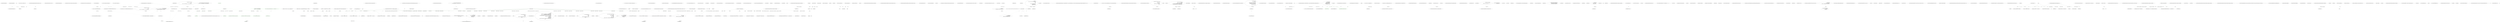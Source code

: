 digraph  {
m0_0 [cluster="CommandLine.Text.HelpText.HelpText()", file="ParserTests.cs", label="Entry CommandLine.Text.HelpText.HelpText()", span="34-34"];
m0_1 [cluster="CommandLine.Text.HelpText.HelpText()", file="ParserTests.cs", label="Exit CommandLine.Text.HelpText.HelpText()", span="34-34"];
m0_2 [cluster="CommandLine.Tests.Unit.ParserTests.When_HelpWriter_is_set_help_screen_is_generated()", file="ParserTests.cs", label="var sut = new Parser(with => with.HelpWriter = writer)", span="17-17"];
m0_4 [cluster="CommandLine.Text.HelpText.HelpText(string)", file="ParserTests.cs", label="Entry CommandLine.Text.HelpText.HelpText(string)", span="57-57"];
m0_3 [cluster="CommandLine.Tests.Unit.ParserTests.When_HelpWriter_is_set_help_screen_is_generated()", file="ParserTests.cs", label="sut.ParseArguments<FakeOptionWithRequired>(new string[] { })", span="20-20"];
m0_5 [cluster="CommandLine.Text.HelpText.HelpText(string)", file="ParserTests.cs", label="Exit CommandLine.Text.HelpText.HelpText(string)", span="57-57"];
m0_6 [cluster="CommandLine.Tests.Unit.ParserTests.When_HelpWriter_is_set_help_screen_is_generated()", file="ParserTests.cs", label="Exit CommandLine.Tests.Unit.ParserTests.When_HelpWriter_is_set_help_screen_is_generated()", span="13-13"];
m0_8 [cluster="CommandLine.Parser.Parser(System.Action<CommandLine.ParserSettings>)", file="ParserTests.cs", label="Entry CommandLine.Parser.Parser(System.Action<CommandLine.ParserSettings>)", span="36-36"];
m0_85 [cluster="lambda expression", file="ParserTests.cs", label="Entry lambda expression", span="274-274"];
m0_88 [cluster="lambda expression", file="ParserTests.cs", label="Exit lambda expression", span="143-143"];
m0_99 [cluster="lambda expression", color=green, community=0, file="ParserTests.cs", label="Exit lambda expression", prediction=0, span="165-165"];
m0_97 [cluster="lambda expression", file="ParserTests.cs", label="Entry lambda expression", span="165-165"];
m0_100 [cluster="CommandLine.Tests.Unit.ParserTests.Parse_to_immutable_instance()", color=green, community=0, file="ParserTests.cs", label="Entry CommandLine.Tests.Unit.ParserTests.Parse_to_immutable_instance()", prediction=0, span="171-171"];
m0_101 [cluster="CommandLine.Tests.Unit.ParserTests.Parse_to_immutable_instance()", color=green, community=0, file="ParserTests.cs", label="var expectedOptions = new FakeImmutableOptions(\r\n                ''strvalue'', new[] { 1, 2, 3 }, default(bool), default(long))", prediction=0, span="174-175"];
m0_102 [cluster="CommandLine.Tests.Unit.ParserTests.Parse_to_immutable_instance()", color=green, community=0, file="ParserTests.cs", label="var sut = new Parser()", prediction=3, span="176-176"];
m0_105 [cluster="CommandLine.Tests.Unit.ParserTests.Parse_to_immutable_instance()", color=green, community=0, file="ParserTests.cs", label="Assert.False(result.Errors.Any())", prediction=0, span="183-183"];
m0_103 [cluster="CommandLine.Tests.Unit.ParserTests.Parse_to_immutable_instance()", color=green, community=0, file="ParserTests.cs", label="var result = sut.ParseArguments<FakeImmutableOptions>(new[] { ''--stringvalue=strvalue'', ''-i1'', ''2'', ''3'' })", prediction=0, span="179-179"];
m0_104 [cluster="CommandLine.Tests.Unit.ParserTests.Parse_to_immutable_instance()", color=green, community=0, file="ParserTests.cs", label="result.Value.ShouldBeEquivalentTo(expectedOptions)", prediction=0, span="182-182"];
m0_106 [cluster="CommandLine.Tests.Unit.ParserTests.Parse_to_immutable_instance()", color=green, community=0, file="ParserTests.cs", label="Exit CommandLine.Tests.Unit.ParserTests.Parse_to_immutable_instance()", prediction=0, span="171-171"];
m0_107 [cluster="CommandLine.Tests.Fakes.FakeImmutableOptions.FakeImmutableOptions(string, System.Collections.Generic.IEnumerable<int>, bool, long)", file="ParserTests.cs", label="Entry CommandLine.Tests.Fakes.FakeImmutableOptions.FakeImmutableOptions(string, System.Collections.Generic.IEnumerable<int>, bool, long)", span="13-13"];
m0_95 [cluster="CommandLine.Tests.Unit.ParserTests.Parse_verbs_using_generic_overload()", file="ParserTests.cs", label="Assert.False(result.Errors.Any())", span="166-166"];
m0_98 [cluster="lambda expression", file="ParserTests.cs", label="o.RespectingRuntimeTypes()", span="165-165"];
m0_96 [cluster="CommandLine.Tests.Unit.ParserTests.Parse_verbs_using_generic_overload()", file="ParserTests.cs", label="Exit CommandLine.Tests.Unit.ParserTests.Parse_verbs_using_generic_overload()", span="149-149"];
m0_108 [cluster="CommandLine.Tests.Unit.ParserTests.Explicit_help_request_with_immutable_instance_generates_help_requested_error()", file="ParserTests.cs", label="Entry CommandLine.Tests.Unit.ParserTests.Explicit_help_request_with_immutable_instance_generates_help_requested_error()", span="188-188"];
m0_126 [cluster="CommandLine.Text.HelpText.AddPostOptionsLine(string)", file="ParserTests.cs", label="Entry CommandLine.Text.HelpText.AddPostOptionsLine(string)", span="346-346"];
m0_127 [cluster="CommandLine.Text.HelpText.AddPostOptionsLine(string)", file="ParserTests.cs", label="return AddLine(postOptionsHelp, value);", span="348-348"];
m0_128 [cluster="CommandLine.Text.HelpText.AddPostOptionsLine(string)", file="ParserTests.cs", label="Exit CommandLine.Text.HelpText.AddPostOptionsLine(string)", span="346-346"];
m0_130 [cluster="CommandLine.Text.HelpText.AddOptions<T>(T)", file="ParserTests.cs", label="Equals(options, default(T))", span="358-358"];
m0_129 [cluster="CommandLine.Text.HelpText.AddLine(System.Text.StringBuilder, string)", file="ParserTests.cs", label="Entry CommandLine.Text.HelpText.AddLine(System.Text.StringBuilder, string)", span="700-700"];
m0_131 [cluster="CommandLine.Text.HelpText.AddOptions<T>(T)", file="ParserTests.cs", label="throw new ArgumentNullException(''options'');", span="358-358"];
m0_132 [cluster="CommandLine.Text.HelpText.AddOptions<T>(T)", file="ParserTests.cs", label="return AddOptionsImpl(\r\n                this.GetSpecificationsFromType(options),\r\n                SentenceBuilder.RequiredWord(),\r\n                MaximumDisplayWidth);", span="360-363"];
m0_109 [cluster="CommandLine.Tests.Unit.ParserTests.Explicit_help_request_with_immutable_instance_generates_help_requested_error()", file="ParserTests.cs", label="var expectedError = new HelpRequestedError()", span="191-191"];
m0_69 [cluster="CommandLine.Text.HelpText.AutoBuild<T>(CommandLine.ParserResult<T>)", file="ParserTests.cs", label="var pr = new NotParsed<object>(err.Type.AutoDefault(), Enumerable.Empty<Error>())", span="280-280"];
m0_52 [cluster="CommandLine.Tests.Unit.ParserTests.Parse_options_with_double_dash()", file="ParserTests.cs", label="var result = sut.ParseArguments<FakeOptionsWithValues>(\r\n                new[] { ''--stringvalue'', ''astring'', ''--'', ''20'', ''--aaa'', ''-b'', ''--ccc'', ''30'' })", span="93-94"];
m0_183 [cluster="System.Text.StringBuilder.AppendLine(string)", file="ParserTests.cs", label="Entry System.Text.StringBuilder.AppendLine(string)", span="0-0"];
m0_60 [cluster="CommandLine.Text.HelpText.AutoBuild<T>(CommandLine.ParserResult<T>)", file="ParserTests.cs", label="parserResult.Tag != ParserResultType.NotParsed", span="260-260"];
m0_61 [cluster="CommandLine.Text.HelpText.AutoBuild<T>(CommandLine.ParserResult<T>)", file="ParserTests.cs", label="throw new InvalidOperationException();", span="262-262"];
m0_62 [cluster="CommandLine.Text.HelpText.AutoBuild<T>(CommandLine.ParserResult<T>)", file="ParserTests.cs", label="var errors = ((NotParsed<T>)parserResult).Errors", span="265-265"];
m0_65 [cluster="CommandLine.Text.HelpText.AutoBuild<T>(CommandLine.ParserResult<T>)", file="ParserTests.cs", label="!errors.Any(e => e.Tag == ErrorType.HelpVerbRequestedError)", span="272-272"];
m0_63 [cluster="CommandLine.Text.HelpText.AutoBuild<T>(CommandLine.ParserResult<T>)", file="ParserTests.cs", label="errors.Any(e => e.Tag == ErrorType.VersionRequestedError)", span="267-267"];
m0_64 [cluster="CommandLine.Text.HelpText.AutoBuild<T>(CommandLine.ParserResult<T>)", file="ParserTests.cs", label="return new HelpText(HeadingInfo.Default).AddPreOptionsLine(Environment.NewLine);", span="269-269"];
m0_66 [cluster="CommandLine.Text.HelpText.AutoBuild<T>(CommandLine.ParserResult<T>)", file="ParserTests.cs", label="return AutoBuild(parserResult, current => DefaultParsingErrorsHandler(parserResult, current));", span="274-274"];
m0_67 [cluster="CommandLine.Text.HelpText.AutoBuild<T>(CommandLine.ParserResult<T>)", file="ParserTests.cs", label="var err = errors.OfType<HelpVerbRequestedError>().Single()", span="277-277"];
m0_7 [cluster="System.IO.StringWriter.StringWriter()", file="ParserTests.cs", label="Entry System.IO.StringWriter.StringWriter()", span="0-0"];
m0_293 [cluster="string.PadRight(int)", file="ParserTests.cs", label="Entry string.PadRight(int)", span="0-0"];
m0_374 [cluster="T.ToStringInvariant<T>()", file="ParserTests.cs", label="Entry T.ToStringInvariant<T>()", span="15-15"];
m0_190 [cluster="System.Text.StringBuilder.SafeToString()", file="ParserTests.cs", label="Entry System.Text.StringBuilder.SafeToString()", span="65-65"];
m0_189 [cluster="System.Text.StringBuilder.AppendWhen(bool, params string[])", file="ParserTests.cs", label="Entry System.Text.StringBuilder.AppendWhen(bool, params string[])", span="9-9"];
m0_76 [cluster="Unk.RespectingRuntimeTypes", file="ParserTests.cs", label="Entry Unk.RespectingRuntimeTypes", span=""];
m0_320 [cluster="System.Text.StringBuilder.AppendFormat(string, object)", file="ParserTests.cs", label="Entry System.Text.StringBuilder.AppendFormat(string, object)", span="0-0"];
m0_170 [cluster="System.Text.StringBuilder.AppendIfNotEmpty(params string[])", file="ParserTests.cs", label="Entry System.Text.StringBuilder.AppendIfNotEmpty(params string[])", span="53-53"];
m0_55 [cluster="CommandLine.Tests.Unit.ParserTests.Parse_options_with_double_dash()", file="ParserTests.cs", label="Exit CommandLine.Tests.Unit.ParserTests.Parse_options_with_double_dash()", span="80-80"];
m0_133 [cluster="Unk.BeGreaterThan", file="ParserTests.cs", label="Entry Unk.BeGreaterThan", span=""];
m0_122 [cluster="lambda expression", file="ParserTests.cs", label="Entry lambda expression", span="199-199"];
m0_185 [cluster="CommandLine.Text.HelpText.ToString()", file="ParserTests.cs", label="return\r\n                new StringBuilder(\r\n                    heading.SafeLength() + copyright.SafeLength() + preOptionsHelp.SafeLength() +\r\n                        optionsHelp.SafeLength() + ExtraLength).Append(heading)\r\n                    .AppendWhen(!string.IsNullOrEmpty(copyright), Environment.NewLine, copyright)\r\n                    .AppendWhen(preOptionsHelp.Length > 0, Environment.NewLine, preOptionsHelp.ToString())\r\n                    .AppendWhen(\r\n                        optionsHelp != null && optionsHelp.Length > 0,\r\n                        Environment.NewLine,\r\n                        Environment.NewLine,\r\n                        optionsHelp.SafeToString())\r\n                    .AppendWhen(postOptionsHelp.Length > 0, Environment.NewLine, postOptionsHelp.ToString())\r\n                .ToString();", span="462-474"];
m0_184 [cluster="CommandLine.Text.HelpText.ToString()", file="ParserTests.cs", label="int ExtraLength = 10", span="461-461"];
m0_186 [cluster="CommandLine.Text.HelpText.ToString()", file="ParserTests.cs", label="Exit CommandLine.Text.HelpText.ToString()", span="459-459"];
m0_10 [cluster="CommandLine.Text.HelpText.HelpText(CommandLine.Text.SentenceBuilder, string, string)", file="ParserTests.cs", label="Entry CommandLine.Text.HelpText.HelpText(CommandLine.Text.SentenceBuilder, string, string)", span="93-93"];
m0_187 [cluster="string.SafeLength()", file="ParserTests.cs", label="Entry string.SafeLength()", span="40-40"];
m0_68 [cluster="CommandLine.Text.HelpText.AutoBuild<T>(CommandLine.ParserResult<T>)", file="ParserTests.cs", label="err.Matched", span="278-278"];
m0_111 [cluster="CommandLine.Tests.Unit.ParserTests.Explicit_help_request_with_immutable_instance_generates_help_requested_error()", file="ParserTests.cs", label="var result = sut.ParseArguments<FakeImmutableOptions>(new[] { ''--help'' })", span="195-195"];
m0_340 [cluster="CommandLine.Text.HelpText.GetMaxOptionLength(CommandLine.Core.OptionSpecification)", file="ParserTests.cs", label="Entry CommandLine.Text.HelpText.GetMaxOptionLength(CommandLine.Core.OptionSpecification)", span="721-721"];
m0_351 [cluster="CommandLine.Text.HelpText.GetMaxOptionLength(CommandLine.Core.OptionSpecification)", file="ParserTests.cs", label=AddDashesToOption, span="737-737"];
m0_356 [cluster="CommandLine.Text.HelpText.GetMaxOptionLength(CommandLine.Core.OptionSpecification)", file="ParserTests.cs", label=AddDashesToOption, span="748-748"];
m0_350 [cluster="CommandLine.Text.HelpText.GetMaxOptionLength(CommandLine.Core.OptionSpecification)", file="ParserTests.cs", label="++specLength", span="736-736"];
m0_352 [cluster="CommandLine.Text.HelpText.GetMaxOptionLength(CommandLine.Core.OptionSpecification)", file="ParserTests.cs", label="++specLength", span="739-739"];
m0_353 [cluster="CommandLine.Text.HelpText.GetMaxOptionLength(CommandLine.Core.OptionSpecification)", file="ParserTests.cs", label="specLength += metaLength", span="742-742"];
m0_355 [cluster="CommandLine.Text.HelpText.GetMaxOptionLength(CommandLine.Core.OptionSpecification)", file="ParserTests.cs", label="specLength += spec.LongName.Length", span="747-747"];
m0_357 [cluster="CommandLine.Text.HelpText.GetMaxOptionLength(CommandLine.Core.OptionSpecification)", file="ParserTests.cs", label="specLength += 2", span="750-750"];
m0_358 [cluster="CommandLine.Text.HelpText.GetMaxOptionLength(CommandLine.Core.OptionSpecification)", file="ParserTests.cs", label="specLength += metaLength", span="753-753"];
m0_343 [cluster="CommandLine.Text.HelpText.GetMaxOptionLength(CommandLine.Core.OptionSpecification)", file="ParserTests.cs", label="var specLength = 0", span="723-723"];
m0_346 [cluster="CommandLine.Text.HelpText.GetMaxOptionLength(CommandLine.Core.OptionSpecification)", file="ParserTests.cs", label="var metaLength = 0", span="728-728"];
m0_344 [cluster="CommandLine.Text.HelpText.GetMaxOptionLength(CommandLine.Core.OptionSpecification)", file="ParserTests.cs", label="var hasShort = spec.ShortName.Length > 0", span="725-725"];
m0_345 [cluster="CommandLine.Text.HelpText.GetMaxOptionLength(CommandLine.Core.OptionSpecification)", file="ParserTests.cs", label="var hasLong = spec.LongName.Length > 0", span="726-726"];
m0_347 [cluster="CommandLine.Text.HelpText.GetMaxOptionLength(CommandLine.Core.OptionSpecification)", file="ParserTests.cs", label="spec.MetaValue.Length > 0", span="729-729"];
m0_348 [cluster="CommandLine.Text.HelpText.GetMaxOptionLength(CommandLine.Core.OptionSpecification)", file="ParserTests.cs", label="metaLength = spec.MetaValue.Length + 1", span="731-731"];
m0_349 [cluster="CommandLine.Text.HelpText.GetMaxOptionLength(CommandLine.Core.OptionSpecification)", file="ParserTests.cs", label=hasShort, span="734-734"];
m0_354 [cluster="CommandLine.Text.HelpText.GetMaxOptionLength(CommandLine.Core.OptionSpecification)", file="ParserTests.cs", label=hasLong, span="745-745"];
m0_360 [cluster="CommandLine.Text.HelpText.GetMaxOptionLength(CommandLine.Core.OptionSpecification)", file="ParserTests.cs", label="specLength += 2", span="758-758"];
m0_361 [cluster="CommandLine.Text.HelpText.GetMaxOptionLength(CommandLine.Core.OptionSpecification)", file="ParserTests.cs", label="return specLength;", span="761-761"];
m0_359 [cluster="CommandLine.Text.HelpText.GetMaxOptionLength(CommandLine.Core.OptionSpecification)", file="ParserTests.cs", label="hasShort && hasLong", span="756-756"];
m0_362 [cluster="CommandLine.Text.HelpText.GetMaxOptionLength(CommandLine.Core.OptionSpecification)", file="ParserTests.cs", label="Exit CommandLine.Text.HelpText.GetMaxOptionLength(CommandLine.Core.OptionSpecification)", span="721-721"];
m0_235 [cluster="CommandLine.Text.HelpText.AdaptVerbsToSpecifications(System.Collections.Generic.IEnumerable<System.Type>)", file="ParserTests.cs", label="return (from verbTuple in Verb.SelectFromTypes(types)\r\n                    select\r\n                        OptionSpecification.NewSwitch(\r\n                            string.Empty,\r\n                            verbTuple.Item1.Name,\r\n                            false,\r\n                            verbTuple.Item1.HelpText,\r\n                            string.Empty)).Concat(new[] { this.MakeHelpEntry(), this.MakeVersionEntry() });", span="536-543"];
m0_144 [cluster="CommandLine.Text.HelpText.AdaptVerbsToSpecifications(System.Collections.Generic.IEnumerable<System.Type>)", file="ParserTests.cs", label="Entry CommandLine.Text.HelpText.AdaptVerbsToSpecifications(System.Collections.Generic.IEnumerable<System.Type>)", span="534-534"];
m0_236 [cluster="CommandLine.Text.HelpText.AdaptVerbsToSpecifications(System.Collections.Generic.IEnumerable<System.Type>)", file="ParserTests.cs", label="Exit CommandLine.Text.HelpText.AdaptVerbsToSpecifications(System.Collections.Generic.IEnumerable<System.Type>)", span="534-534"];
m0_44 [cluster="System.Linq.Enumerable.Empty<TResult>()", file="ParserTests.cs", label="Entry System.Linq.Enumerable.Empty<TResult>()", span="0-0"];
m0_188 [cluster="System.Text.StringBuilder.SafeLength()", file="ParserTests.cs", label="Entry System.Text.StringBuilder.SafeLength()", span="70-70"];
m0_297 [cluster="string.Trim()", file="ParserTests.cs", label="Entry string.Trim()", span="0-0"];
m0_237 [cluster="CommandLine.Core.Verb.SelectFromTypes(System.Collections.Generic.IEnumerable<System.Type>)", file="ParserTests.cs", label="Entry CommandLine.Core.Verb.SelectFromTypes(System.Collections.Generic.IEnumerable<System.Type>)", span="40-40"];
m0_296 [cluster="string.FormatInvariant(params object[])", file="ParserTests.cs", label="Entry string.FormatInvariant(params object[])", span="20-20"];
m0_115 [cluster="System.Collections.Generic.IEnumerable<T>.ForEach<T>(System.Action<T>)", file="ParserTests.cs", label="Entry System.Collections.Generic.IEnumerable<T>.ForEach<T>(System.Action<T>)", span="251-251"];
m0_23 [cluster="lambda expression", file="ParserTests.cs", label="Entry lambda expression", span="33-33"];
m0_46 [cluster="System.Collections.Generic.IEnumerable<TSource>.Any<TSource>()", file="ParserTests.cs", label="Entry System.Collections.Generic.IEnumerable<TSource>.Any<TSource>()", span="0-0"];
m0_220 [cluster="string.Substring(int)", file="ParserTests.cs", label="Entry string.Substring(int)", span="0-0"];
m0_110 [cluster="CommandLine.Tests.Unit.ParserTests.Explicit_help_request_with_immutable_instance_generates_help_requested_error()", file="ParserTests.cs", label="var sut = new Parser()", span="192-192"];
m0_159 [cluster="CommandLine.Text.HelpText.RenderParsingErrorsText<T>(CommandLine.ParserResult<T>, System.Func<CommandLine.Error, string>, System.Func<System.Collections.Generic.IEnumerable<CommandLine.MutuallyExclusiveSetError>, string>, int)", file="ParserTests.cs", label="var meaningfulErrors =\r\n                FilterMeaningfulErrors(((NotParsed<T>)parserResult).Errors)", span="430-431"];
m0_160 [cluster="CommandLine.Text.HelpText.RenderParsingErrorsText<T>(CommandLine.ParserResult<T>, System.Func<CommandLine.Error, string>, System.Func<System.Collections.Generic.IEnumerable<CommandLine.MutuallyExclusiveSetError>, string>, int)", file="ParserTests.cs", label="meaningfulErrors.Empty()", span="432-432"];
m0_157 [cluster="CommandLine.Text.HelpText.RenderParsingErrorsText<T>(CommandLine.ParserResult<T>, System.Func<CommandLine.Error, string>, System.Func<System.Collections.Generic.IEnumerable<CommandLine.MutuallyExclusiveSetError>, string>, int)", file="ParserTests.cs", label="parserResult == null", span="428-428"];
m0_163 [cluster="CommandLine.Text.HelpText.RenderParsingErrorsText<T>(CommandLine.ParserResult<T>, System.Func<CommandLine.Error, string>, System.Func<System.Collections.Generic.IEnumerable<CommandLine.MutuallyExclusiveSetError>, string>, int)", file="ParserTests.cs", label="meaningfulErrors\r\n                .Where(e => e.Tag != ErrorType.MutuallyExclusiveSetError)\r\n                .ForEach(\r\n                    error =>\r\n                        {\r\n                            var line = new StringBuilder(indent.Spaces())\r\n                                .Append(formatError(error)); \r\n                            text.AppendLine(line.ToString());\r\n                        })", span="438-446"];
m0_164 [cluster="CommandLine.Text.HelpText.RenderParsingErrorsText<T>(CommandLine.ParserResult<T>, System.Func<CommandLine.Error, string>, System.Func<System.Collections.Generic.IEnumerable<CommandLine.MutuallyExclusiveSetError>, string>, int)", file="ParserTests.cs", label="text.AppendIfNotEmpty(\r\n                formatMutuallyExclusiveSetErrors(\r\n                    meaningfulErrors.OfType<MutuallyExclusiveSetError>()))", span="448-450"];
m0_161 [cluster="CommandLine.Text.HelpText.RenderParsingErrorsText<T>(CommandLine.ParserResult<T>, System.Func<CommandLine.Error, string>, System.Func<System.Collections.Generic.IEnumerable<CommandLine.MutuallyExclusiveSetError>, string>, int)", file="ParserTests.cs", label="return string.Empty;", span="434-434"];
m0_162 [cluster="CommandLine.Text.HelpText.RenderParsingErrorsText<T>(CommandLine.ParserResult<T>, System.Func<CommandLine.Error, string>, System.Func<System.Collections.Generic.IEnumerable<CommandLine.MutuallyExclusiveSetError>, string>, int)", file="ParserTests.cs", label="var text = new StringBuilder()", span="437-437"];
m0_158 [cluster="CommandLine.Text.HelpText.RenderParsingErrorsText<T>(CommandLine.ParserResult<T>, System.Func<CommandLine.Error, string>, System.Func<System.Collections.Generic.IEnumerable<CommandLine.MutuallyExclusiveSetError>, string>, int)", file="ParserTests.cs", label="throw new ArgumentNullException(''parserResult'');", span="428-428"];
m0_165 [cluster="CommandLine.Text.HelpText.RenderParsingErrorsText<T>(CommandLine.ParserResult<T>, System.Func<CommandLine.Error, string>, System.Func<System.Collections.Generic.IEnumerable<CommandLine.MutuallyExclusiveSetError>, string>, int)", file="ParserTests.cs", label="return text.ToString();", span="452-452"];
m0_166 [cluster="CommandLine.Text.HelpText.RenderParsingErrorsText<T>(CommandLine.ParserResult<T>, System.Func<CommandLine.Error, string>, System.Func<System.Collections.Generic.IEnumerable<CommandLine.MutuallyExclusiveSetError>, string>, int)", file="ParserTests.cs", label="Exit CommandLine.Text.HelpText.RenderParsingErrorsText<T>(CommandLine.ParserResult<T>, System.Func<CommandLine.Error, string>, System.Func<System.Collections.Generic.IEnumerable<CommandLine.MutuallyExclusiveSetError>, string>, int)", span="422-422"];
m0_45 [cluster="CommandLine.Parser.Parser()", file="ParserTests.cs", label="Entry CommandLine.Parser.Parser()", span="25-25"];
m0_191 [cluster="CommandLine.Text.HelpText.FilterMeaningfulErrors(System.Collections.Generic.IEnumerable<CommandLine.Error>)", file="ParserTests.cs", label="return errors.Where(e => e.Tag != ErrorType.HelpRequestedError && e.Tag != ErrorType.HelpVerbRequestedError);", span="479-479"];
m0_192 [cluster="CommandLine.Text.HelpText.FilterMeaningfulErrors(System.Collections.Generic.IEnumerable<CommandLine.Error>)", file="ParserTests.cs", label="Exit CommandLine.Text.HelpText.FilterMeaningfulErrors(System.Collections.Generic.IEnumerable<CommandLine.Error>)", span="477-477"];
m0_319 [cluster="System.Text.StringBuilder.AppendWhen(bool, params char[])", file="ParserTests.cs", label="Entry System.Text.StringBuilder.AppendWhen(bool, params char[])", span="21-21"];
m0_53 [cluster="CommandLine.Tests.Unit.ParserTests.Parse_options_with_double_dash()", file="ParserTests.cs", label="result.Value.ShouldBeEquivalentTo(expectedOptions)", span="97-97"];
m0_50 [cluster="CommandLine.Tests.Unit.ParserTests.Parse_options_with_double_dash()", file="ParserTests.cs", label="var expectedOptions = new FakeOptionsWithValues\r\n                {\r\n                    StringValue = ''astring'',\r\n                    LongValue = 20L,\r\n                    StringSequence = new[] { ''--aaa'', ''-b'', ''--ccc'' },\r\n                    IntValue = 30\r\n                }", span="83-89"];
m0_33 [cluster="CommandLine.Text.HelpText.AutoBuild<T>(CommandLine.ParserResult<T>, System.Func<CommandLine.Text.HelpText, CommandLine.Text.HelpText>, bool)", file="ParserTests.cs", label="license.IsJust()", span="224-224"];
m0_48 [cluster="Unk.False", file="ParserTests.cs", label="Entry Unk.False", span=""];
m0_250 [cluster="CommandLine.Text.HelpText.AddOption(string, int, CommandLine.Core.Specification, int)", file="ParserTests.cs", label="Entry CommandLine.Text.HelpText.AddOption(string, int, CommandLine.Core.Specification, int)", span="591-591"];
m0_266 [cluster="CommandLine.Text.HelpText.AddOption(string, int, CommandLine.Core.Specification, int)", file="ParserTests.cs", label="optionHelpText = ''(Default: {0}) ''.FormatLocal(specification.DefaultValue.FromJust()) + optionHelpText", span="612-612"];
m0_269 [cluster="CommandLine.Text.HelpText.AddOption(string, int, CommandLine.Core.Specification, int)", file="ParserTests.cs", label="!string.IsNullOrEmpty(optionHelpText)", span="620-620"];
m0_265 [cluster="CommandLine.Text.HelpText.AddOption(string, int, CommandLine.Core.Specification, int)", file="ParserTests.cs", label="specification.DefaultValue.IsJust()", span="610-610"];
m0_263 [cluster="CommandLine.Text.HelpText.AddOption(string, int, CommandLine.Core.Specification, int)", file="ParserTests.cs", label="addEnumValuesToHelpText && specification.EnumValues.Any()", span="605-605"];
m0_262 [cluster="CommandLine.Text.HelpText.AddOption(string, int, CommandLine.Core.Specification, int)", file="ParserTests.cs", label="var optionHelpText = specification.HelpText", span="603-603"];
m0_264 [cluster="CommandLine.Text.HelpText.AddOption(string, int, CommandLine.Core.Specification, int)", file="ParserTests.cs", label="optionHelpText += '' Valid values: '' + string.Join('', '', specification.EnumValues)", span="607-607"];
m0_267 [cluster="CommandLine.Text.HelpText.AddOption(string, int, CommandLine.Core.Specification, int)", file="ParserTests.cs", label="specification.Required", span="615-615"];
m0_268 [cluster="CommandLine.Text.HelpText.AddOption(string, int, CommandLine.Core.Specification, int)", file="ParserTests.cs", label="optionHelpText = ''{0} ''.FormatInvariant(requiredWord) + optionHelpText", span="617-617"];
m0_271 [cluster="CommandLine.Text.HelpText.AddOption(string, int, CommandLine.Core.Specification, int)", file="ParserTests.cs", label="var words = optionHelpText.Split(new[] { ' ' })", span="625-625"];
m0_284 [cluster="CommandLine.Text.HelpText.AddOption(string, int, CommandLine.Core.Specification, int)", file="ParserTests.cs", label="optionHelpText = optionHelpText.Substring(Math.Min(wordBuffer, optionHelpText.Length)).Trim()", span="650-650"];
m0_287 [cluster="CommandLine.Text.HelpText.AddOption(string, int, CommandLine.Core.Specification, int)", file="ParserTests.cs", label="optionsHelp.Append(optionHelpText)", span="657-657"];
m0_286 [cluster="CommandLine.Text.HelpText.AddOption(string, int, CommandLine.Core.Specification, int)", file="ParserTests.cs", label="optionHelpText.Length > widthOfHelpText", span="654-654"];
m0_270 [cluster="CommandLine.Text.HelpText.AddOption(string, int, CommandLine.Core.Specification, int)", file="ParserTests.cs", label="var wordBuffer = 0", span="624-624"];
m0_258 [cluster="CommandLine.Text.HelpText.AddOption(string, int, CommandLine.Core.Specification, int)", file="ParserTests.cs", label="optionsHelp.Append(''  '')", span="593-593"];
m0_259 [cluster="CommandLine.Text.HelpText.AddOption(string, int, CommandLine.Core.Specification, int)", file="ParserTests.cs", label="var name = new StringBuilder(maxLength)\r\n                .BimapIf(\r\n                    specification.Tag == SpecificationType.Option,\r\n                    it => it.Append(AddOptionName(maxLength, (OptionSpecification)specification)),\r\n                    it => it.Append(AddValueName(maxLength, (ValueSpecification)specification)))", span="594-598"];
m0_260 [cluster="CommandLine.Text.HelpText.AddOption(string, int, CommandLine.Core.Specification, int)", file="ParserTests.cs", label="optionsHelp.Append(name.Length < maxLength ? name.ToString().PadRight(maxLength) : name.ToString())", span="600-600"];
m0_274 [cluster="CommandLine.Text.HelpText.AddOption(string, int, CommandLine.Core.Specification, int)", file="ParserTests.cs", label="words[i].Length < (widthOfHelpText - wordBuffer)", span="628-628"];
m0_277 [cluster="CommandLine.Text.HelpText.AddOption(string, int, CommandLine.Core.Specification, int)", file="ParserTests.cs", label="(widthOfHelpText - wordBuffer) > 1 && i != words.Length - 1", span="632-632"];
m0_280 [cluster="CommandLine.Text.HelpText.AddOption(string, int, CommandLine.Core.Specification, int)", file="ParserTests.cs", label="words[i].Length >= widthOfHelpText && wordBuffer == 0", span="638-638"];
m0_281 [cluster="CommandLine.Text.HelpText.AddOption(string, int, CommandLine.Core.Specification, int)", file="ParserTests.cs", label="optionsHelp.Append(words[i].Substring(0, widthOfHelpText))", span="640-640"];
m0_282 [cluster="CommandLine.Text.HelpText.AddOption(string, int, CommandLine.Core.Specification, int)", file="ParserTests.cs", label="wordBuffer = widthOfHelpText", span="641-641"];
m0_285 [cluster="CommandLine.Text.HelpText.AddOption(string, int, CommandLine.Core.Specification, int)", file="ParserTests.cs", label="optionsHelp.AppendWhen(optionHelpText.Length > 0, Environment.NewLine,\r\n                        new string(' ', maxLength + 6))", span="651-652"];
m0_261 [cluster="CommandLine.Text.HelpText.AddOption(string, int, CommandLine.Core.Specification, int)", file="ParserTests.cs", label="optionsHelp.Append(''    '')", span="602-602"];
m0_272 [cluster="CommandLine.Text.HelpText.AddOption(string, int, CommandLine.Core.Specification, int)", file="ParserTests.cs", label="var i = 0", span="626-626"];
m0_273 [cluster="CommandLine.Text.HelpText.AddOption(string, int, CommandLine.Core.Specification, int)", file="ParserTests.cs", label="i < words.Length", span="626-626"];
m0_275 [cluster="CommandLine.Text.HelpText.AddOption(string, int, CommandLine.Core.Specification, int)", file="ParserTests.cs", label="optionsHelp.Append(words[i])", span="630-630"];
m0_276 [cluster="CommandLine.Text.HelpText.AddOption(string, int, CommandLine.Core.Specification, int)", file="ParserTests.cs", label="wordBuffer += words[i].Length", span="631-631"];
m0_279 [cluster="CommandLine.Text.HelpText.AddOption(string, int, CommandLine.Core.Specification, int)", file="ParserTests.cs", label="wordBuffer++", span="635-635"];
m0_288 [cluster="CommandLine.Text.HelpText.AddOption(string, int, CommandLine.Core.Specification, int)", file="ParserTests.cs", label="optionsHelp.Append(Environment.NewLine)", span="658-658"];
m0_278 [cluster="CommandLine.Text.HelpText.AddOption(string, int, CommandLine.Core.Specification, int)", file="ParserTests.cs", label="optionsHelp.Append('' '')", span="634-634"];
m0_289 [cluster="CommandLine.Text.HelpText.AddOption(string, int, CommandLine.Core.Specification, int)", file="ParserTests.cs", label="optionsHelp.AppendWhen(additionalNewLineAfterOption, Environment.NewLine)", span="659-659"];
m0_290 [cluster="CommandLine.Text.HelpText.AddOption(string, int, CommandLine.Core.Specification, int)", file="ParserTests.cs", label="return this;", span="661-661"];
m0_283 [cluster="CommandLine.Text.HelpText.AddOption(string, int, CommandLine.Core.Specification, int)", file="ParserTests.cs", label="i++", span="626-626"];
m0_291 [cluster="CommandLine.Text.HelpText.AddOption(string, int, CommandLine.Core.Specification, int)", file="ParserTests.cs", label="Exit CommandLine.Text.HelpText.AddOption(string, int, CommandLine.Core.Specification, int)", span="591-591"];
m0_254 [cluster="CommandLine.Text.HelpText.MakeVersionEntry()", file="ParserTests.cs", label="Exit CommandLine.Text.HelpText.MakeVersionEntry()", span="574-574"];
m0_253 [cluster="CommandLine.Text.HelpText.MakeVersionEntry()", file="ParserTests.cs", label="return OptionSpecification.NewSwitch(\r\n                string.Empty,\r\n                ''version'',\r\n                false,\r\n                sentenceBuilder.VersionCommandText(AddDashesToOption),\r\n                string.Empty);", span="576-581"];
m0_229 [cluster="CommandLine.Text.HelpText.MakeVersionEntry()", file="ParserTests.cs", label="Entry CommandLine.Text.HelpText.MakeVersionEntry()", span="574-574"];
m0_321 [cluster="System.Text.StringBuilder.AppendFormatWhen(bool, string, params object[])", file="ParserTests.cs", label="Entry System.Text.StringBuilder.AppendFormatWhen(bool, string, params object[])", span="33-33"];
m0_113 [cluster="CommandLine.Tests.Unit.ParserTests.Explicit_help_request_with_immutable_instance_generates_help_requested_error()", file="ParserTests.cs", label="result.Errors.Should().ContainSingle(e => e.Equals(expectedError))", span="199-199"];
m0_336 [cluster="lambda expression", file="ParserTests.cs", label="Entry lambda expression", span="710-717"];
m0_13 [cluster="CommandLine.Text.HelpText.HelpText(CommandLine.Text.SentenceBuilder, string, string)", file="ParserTests.cs", label="heading == null", span="96-96"];
m0_12 [cluster="CommandLine.Text.HelpText.HelpText(CommandLine.Text.SentenceBuilder, string, string)", file="ParserTests.cs", label="throw new ArgumentNullException(''sentenceBuilder'');", span="95-95"];
m0_14 [cluster="CommandLine.Text.HelpText.HelpText(CommandLine.Text.SentenceBuilder, string, string)", file="ParserTests.cs", label="throw new ArgumentNullException(''heading'');", span="96-96"];
m0_24 [cluster="System.Text.StringBuilder.StringBuilder(int)", file="ParserTests.cs", label="Entry System.Text.StringBuilder.StringBuilder(int)", span="0-0"];
m0_25 [cluster="CommandLine.Text.HelpText.AutoBuild<T>(CommandLine.ParserResult<T>, System.Func<CommandLine.Text.HelpText, CommandLine.Text.HelpText>, bool)", file="ParserTests.cs", label="Entry CommandLine.Text.HelpText.AutoBuild<T>(CommandLine.ParserResult<T>, System.Func<CommandLine.Text.HelpText, CommandLine.Text.HelpText>, bool)", span="199-199"];
m0_35 [cluster="CommandLine.Text.HelpText.AutoBuild<T>(CommandLine.ParserResult<T>, System.Func<CommandLine.Text.HelpText, CommandLine.Text.HelpText>, bool)", file="ParserTests.cs", label="var usage = ReflectionHelper.GetAttribute<AssemblyUsageAttribute>()", span="229-229"];
m0_34 [cluster="CommandLine.Text.HelpText.AutoBuild<T>(CommandLine.ParserResult<T>, System.Func<CommandLine.Text.HelpText, CommandLine.Text.HelpText>, bool)", file="ParserTests.cs", label="license.FromJust().AddToHelpText(auto, true)", span="226-226"];
m0_36 [cluster="CommandLine.Text.HelpText.AutoBuild<T>(CommandLine.ParserResult<T>, System.Func<CommandLine.Text.HelpText, CommandLine.Text.HelpText>, bool)", file="ParserTests.cs", label="usage.IsJust()", span="230-230"];
m0_58 [cluster="lambda expression", file="ParserTests.cs", label="Exit lambda expression", span="235-235"];
m0_57 [cluster="lambda expression", file="ParserTests.cs", label="e.Tag == ErrorType.NoVerbSelectedError", span="235-235"];
m0_59 [cluster="CommandLine.Text.HelpText.AutoBuild<T>(CommandLine.ParserResult<T>)", file="ParserTests.cs", label="Entry CommandLine.Text.HelpText.AutoBuild<T>(CommandLine.ParserResult<T>)", span="258-258"];
m0_71 [cluster="CommandLine.Text.HelpText.AutoBuild<T>(CommandLine.ParserResult<T>)", file="ParserTests.cs", label="return AutoBuild(parserResult, current => DefaultParsingErrorsHandler(parserResult, current), true);", span="284-284"];
m0_73 [cluster="System.InvalidOperationException.InvalidOperationException()", file="ParserTests.cs", label="Entry System.InvalidOperationException.InvalidOperationException()", span="0-0"];
m0_70 [cluster="CommandLine.Text.HelpText.AutoBuild<T>(CommandLine.ParserResult<T>)", file="ParserTests.cs", label="return AutoBuild(pr, current => DefaultParsingErrorsHandler(pr, current));", span="281-281"];
m0_72 [cluster="CommandLine.Text.HelpText.AutoBuild<T>(CommandLine.ParserResult<T>)", file="ParserTests.cs", label="Exit CommandLine.Text.HelpText.AutoBuild<T>(CommandLine.ParserResult<T>)", span="258-258"];
m0_74 [cluster="CommandLine.Text.HelpText.AddPreOptionsLine(string)", file="ParserTests.cs", label="Entry CommandLine.Text.HelpText.AddPreOptionsLine(string)", span="336-336"];
m0_75 [cluster="System.Collections.IEnumerable.OfType<TResult>()", file="ParserTests.cs", label="Entry System.Collections.IEnumerable.OfType<TResult>()", span="0-0"];
m0_86 [cluster="lambda expression", file="ParserTests.cs", label="DefaultParsingErrorsHandler(parserResult, current)", span="274-274"];
m0_87 [cluster="lambda expression", file="ParserTests.cs", label="Exit lambda expression", span="274-274"];
m0_123 [cluster="CommandLine.Text.HelpText.AddPreOptionsLine(string)", file="ParserTests.cs", label="return AddPreOptionsLine(value, MaximumDisplayWidth);", span="338-338"];
m0_119 [cluster="CommandLine.Text.HelpText.implicit operator string(CommandLine.Text.HelpText)", file="ParserTests.cs", label="Entry CommandLine.Text.HelpText.implicit operator string(CommandLine.Text.HelpText)", span="326-326"];
m0_120 [cluster="CommandLine.Text.HelpText.implicit operator string(CommandLine.Text.HelpText)", file="ParserTests.cs", label="return info.ToString();", span="328-328"];
m0_121 [cluster="CommandLine.Text.HelpText.implicit operator string(CommandLine.Text.HelpText)", file="ParserTests.cs", label="Exit CommandLine.Text.HelpText.implicit operator string(CommandLine.Text.HelpText)", span="326-326"];
m0_124 [cluster="CommandLine.Text.HelpText.AddPreOptionsLine(string)", file="ParserTests.cs", label="Exit CommandLine.Text.HelpText.AddPreOptionsLine(string)", span="336-336"];
m0_135 [cluster="CommandLine.Text.HelpText.GetSpecificationsFromType<T>(T)", file="ParserTests.cs", label="Entry CommandLine.Text.HelpText.GetSpecificationsFromType<T>(T)", span="520-520"];
m0_134 [cluster="object.Equals(object, object)", file="ParserTests.cs", label="Entry object.Equals(object, object)", span="0-0"];
m0_136 [cluster="CommandLine.Text.HelpText.AddOptionsImpl(System.Collections.Generic.IEnumerable<CommandLine.Core.Specification>, string, int)", file="ParserTests.cs", label="Entry CommandLine.Text.HelpText.AddOptionsImpl(System.Collections.Generic.IEnumerable<CommandLine.Core.Specification>, string, int)", span="546-546"];
m0_116 [cluster="Unk.Should", file="ParserTests.cs", label="Entry Unk.Should", span=""];
m0_117 [cluster="Unk.HaveCount", color=green, community=0, file="ParserTests.cs", label="Entry Unk.HaveCount", prediction=0, span=""];
m0_118 [cluster="Unk.ContainSingle", file="ParserTests.cs", label="Entry Unk.ContainSingle", span=""];
m0_56 [cluster="CommandLine.Tests.Fakes.FakeOptionsWithValues.FakeOptionsWithValues()", file="ParserTests.cs", label="Entry CommandLine.Tests.Fakes.FakeOptionsWithValues.FakeOptionsWithValues()", span="6-6"];
m0_93 [cluster="CommandLine.Tests.Unit.ParserTests.Parse_verbs_using_generic_overload()", file="ParserTests.cs", label="Assert.IsType<CloneOptions>(result.Value)", span="164-164"];
m0_90 [cluster="CommandLine.Tests.Unit.ParserTests.Parse_verbs_using_generic_overload()", file="ParserTests.cs", label="var expectedOptions = new CloneOptions\r\n            {\r\n                Quiet = true,\r\n                Urls = new[] { ''http://gsscoder.github.com/'', ''http://yes-to-nooo.github.com/'' }\r\n            }", span="152-156"];
m0_176 [cluster="lambda expression", file="ParserTests.cs", label="var line = new StringBuilder(indent.Spaces())\r\n                                .Append(formatError(error))", span="443-444"];
m0_92 [cluster="CommandLine.Tests.Unit.ParserTests.Parse_verbs_using_generic_overload()", file="ParserTests.cs", label="var result = sut.ParseArguments<AddOptions, CommitOptions, CloneOptions>(\r\n                new[] { ''clone'', ''-q'', ''http://gsscoder.github.com/'', ''http://yes-to-nooo.github.com/'' })", span="160-161"];
m0_94 [cluster="CommandLine.Tests.Unit.ParserTests.Parse_verbs_using_generic_overload()", file="ParserTests.cs", label="result.Value.ShouldBeEquivalentTo(expectedOptions, o => o.RespectingRuntimeTypes())", span="165-165"];
m0_89 [cluster="CommandLine.Tests.Unit.ParserTests.Parse_verbs_using_generic_overload()", file="ParserTests.cs", label="Entry CommandLine.Tests.Unit.ParserTests.Parse_verbs_using_generic_overload()", span="149-149"];
m0_91 [cluster="CommandLine.Tests.Unit.ParserTests.Parse_verbs_using_generic_overload()", file="ParserTests.cs", label="var sut = new Parser()", span="157-157"];
m0_193 [cluster="lambda expression", file="ParserTests.cs", label="Entry lambda expression", span="479-479"];
m0_172 [cluster="lambda expression", file="ParserTests.cs", label="Entry lambda expression", span="439-439"];
m0_175 [cluster="lambda expression", file="ParserTests.cs", label="Entry lambda expression", span="441-446"];
m0_177 [cluster="lambda expression", file="ParserTests.cs", label="text.AppendLine(line.ToString())", span="445-445"];
m0_247 [cluster="lambda expression", file="ParserTests.cs", label="Entry lambda expression", span="558-559"];
m0_79 [cluster="CommandLine.Tests.Unit.ParserTests.Parse_verbs()", file="ParserTests.cs", label="var sut = new Parser()", span="134-134"];
m0_82 [cluster="CommandLine.Tests.Unit.ParserTests.Parse_verbs()", file="ParserTests.cs", label="result.Value.ShouldBeEquivalentTo(expectedOptions, o => o.RespectingRuntimeTypes())", span="143-143"];
m0_248 [cluster="lambda expression", file="ParserTests.cs", label="AddOption(requiredWord, maxLength, option, remainingSpace)", span="559-559"];
m0_300 [cluster="lambda expression", file="ParserTests.cs", label="it.Append(AddOptionName(maxLength, (OptionSpecification)specification))", span="597-597"];
m0_304 [cluster="lambda expression", file="ParserTests.cs", label="it.Append(AddValueName(maxLength, (ValueSpecification)specification))", span="598-598"];
m0_195 [cluster="lambda expression", file="ParserTests.cs", label="Exit lambda expression", span="479-479"];
m0_194 [cluster="lambda expression", file="ParserTests.cs", label="e.Tag != ErrorType.HelpRequestedError && e.Tag != ErrorType.HelpVerbRequestedError", span="479-479"];
m0_174 [cluster="lambda expression", file="ParserTests.cs", label="Exit lambda expression", span="439-439"];
m0_173 [cluster="lambda expression", file="ParserTests.cs", label="e.Tag != ErrorType.MutuallyExclusiveSetError", span="439-439"];
m0_178 [cluster="lambda expression", file="ParserTests.cs", label="Exit lambda expression", span="441-446"];
m0_337 [cluster="lambda expression", file="ParserTests.cs", label="var specLength = spec.Tag == SpecificationType.Option\r\n                            ? this.GetMaxOptionLength((OptionSpecification)spec)\r\n                            : this.GetMaxValueLength((ValueSpecification)spec)", span="712-714"];
m0_249 [cluster="lambda expression", file="ParserTests.cs", label="Exit lambda expression", span="558-559"];
m0_81 [cluster="CommandLine.Tests.Unit.ParserTests.Parse_verbs()", file="ParserTests.cs", label="Assert.IsType<CloneOptions>(result.Value)", span="142-142"];
m0_80 [cluster="CommandLine.Tests.Unit.ParserTests.Parse_verbs()", file="ParserTests.cs", label="var result = sut.ParseArguments(\r\n                new[] { ''clone'', ''-q'', ''http://gsscoder.github.com/'', ''http://yes-to-nooo.github.com/'' },\r\n                typeof(AddOptions), typeof(CommitOptions), typeof(CloneOptions))", span="137-139"];
m0_84 [cluster="CommandLine.Tests.Unit.ParserTests.Parse_verbs()", file="ParserTests.cs", label="Exit CommandLine.Tests.Unit.ParserTests.Parse_verbs()", span="126-126"];
m0_83 [cluster="CommandLine.Tests.Unit.ParserTests.Parse_verbs()", file="ParserTests.cs", label="Assert.False(result.Errors.Any())", span="144-144"];
m0_299 [cluster="lambda expression", file="ParserTests.cs", label="Entry lambda expression", span="597-597"];
m0_303 [cluster="lambda expression", file="ParserTests.cs", label="Entry lambda expression", span="598-598"];
m0_301 [cluster="lambda expression", file="ParserTests.cs", label="Exit lambda expression", span="597-597"];
m0_305 [cluster="lambda expression", file="ParserTests.cs", label="Exit lambda expression", span="598-598"];
m0_232 [cluster="lambda expression", file="ParserTests.cs", label="Entry lambda expression", span="528-528"];
m0_338 [cluster="lambda expression", file="ParserTests.cs", label="return Math.Max(length, specLength);", span="716-716"];
m0_234 [cluster="lambda expression", file="ParserTests.cs", label="Exit lambda expression", span="528-528"];
m0_233 [cluster="lambda expression", file="ParserTests.cs", label="v.Index", span="528-528"];
m0_339 [cluster="lambda expression", file="ParserTests.cs", label="Exit lambda expression", span="710-717"];
m0_302 [cluster="CommandLine.Text.HelpText.AddOptionName(int, CommandLine.Core.OptionSpecification)", file="ParserTests.cs", label="Entry CommandLine.Text.HelpText.AddOptionName(int, CommandLine.Core.OptionSpecification)", span="664-664"];
m0_309 [cluster="CommandLine.Text.HelpText.AddOptionName(int, CommandLine.Core.OptionSpecification)", file="ParserTests.cs", label="optionName.AppendWhen(addDashesToOption, '-')", span="669-669"];
m0_314 [cluster="CommandLine.Text.HelpText.AddOptionName(int, CommandLine.Core.OptionSpecification)", file="ParserTests.cs", label="optionName.AppendWhen(addDashesToOption, ''--'')", span="676-676"];
m0_307 [cluster="CommandLine.Text.HelpText.AddOptionName(int, CommandLine.Core.OptionSpecification)", file="ParserTests.cs", label="var optionName = new StringBuilder(maxLength)", span="666-666"];
m0_312 [cluster="CommandLine.Text.HelpText.AddOptionName(int, CommandLine.Core.OptionSpecification)", file="ParserTests.cs", label="optionName.AppendWhen(specification.LongName.Length > 0, '', '')", span="672-672"];
m0_317 [cluster="CommandLine.Text.HelpText.AddOptionName(int, CommandLine.Core.OptionSpecification)", file="ParserTests.cs", label="return optionName.ToString();", span="680-680"];
m0_308 [cluster="CommandLine.Text.HelpText.AddOptionName(int, CommandLine.Core.OptionSpecification)", file="ParserTests.cs", label="specification.ShortName.Length > 0", span="667-667"];
m0_310 [cluster="CommandLine.Text.HelpText.AddOptionName(int, CommandLine.Core.OptionSpecification)", file="ParserTests.cs", label="optionName.AppendFormat(''{0}'', specification.ShortName)", span="670-670"];
m0_311 [cluster="CommandLine.Text.HelpText.AddOptionName(int, CommandLine.Core.OptionSpecification)", file="ParserTests.cs", label="optionName.AppendFormatWhen(specification.MetaValue.Length > 0, '' {0}'', specification.MetaValue)", span="671-671"];
m0_313 [cluster="CommandLine.Text.HelpText.AddOptionName(int, CommandLine.Core.OptionSpecification)", file="ParserTests.cs", label="specification.LongName.Length > 0", span="674-674"];
m0_315 [cluster="CommandLine.Text.HelpText.AddOptionName(int, CommandLine.Core.OptionSpecification)", file="ParserTests.cs", label="optionName.AppendFormat(''{0}'', specification.LongName)", span="677-677"];
m0_316 [cluster="CommandLine.Text.HelpText.AddOptionName(int, CommandLine.Core.OptionSpecification)", file="ParserTests.cs", label="optionName.AppendFormatWhen(specification.MetaValue.Length > 0, ''={0}'', specification.MetaValue)", span="678-678"];
m0_318 [cluster="CommandLine.Text.HelpText.AddOptionName(int, CommandLine.Core.OptionSpecification)", file="ParserTests.cs", label="Exit CommandLine.Text.HelpText.AddOptionName(int, CommandLine.Core.OptionSpecification)", span="664-664"];
m0_26 [cluster="CommandLine.Text.HelpText.AutoBuild<T>(CommandLine.ParserResult<T>, System.Func<CommandLine.Text.HelpText, CommandLine.Text.HelpText>, bool)", file="ParserTests.cs", label="var auto = new HelpText {\r\n                Heading = HeadingInfo.Default,\r\n                Copyright = CopyrightInfo.Default,\r\n                AdditionalNewLineAfterOption = true,\r\n                AddDashesToOption = !verbsIndex\r\n            }", span="204-209"];
m0_27 [cluster="CommandLine.Text.HelpText.AutoBuild<T>(CommandLine.ParserResult<T>, System.Func<CommandLine.Text.HelpText, CommandLine.Text.HelpText>, bool)", file="ParserTests.cs", label="var errors = Enumerable.Empty<Error>()", span="211-211"];
m0_28 [cluster="CommandLine.Text.HelpText.AutoBuild<T>(CommandLine.ParserResult<T>, System.Func<CommandLine.Text.HelpText, CommandLine.Text.HelpText>, bool)", file="ParserTests.cs", label="onError != null && parserResult.Tag == ParserResultType.NotParsed", span="213-213"];
m0_30 [cluster="CommandLine.Text.HelpText.AutoBuild<T>(CommandLine.ParserResult<T>, System.Func<CommandLine.Text.HelpText, CommandLine.Text.HelpText>, bool)", file="ParserTests.cs", label="FilterMeaningfulErrors(errors).Any()", span="217-217"];
m0_29 [cluster="CommandLine.Text.HelpText.AutoBuild<T>(CommandLine.ParserResult<T>, System.Func<CommandLine.Text.HelpText, CommandLine.Text.HelpText>, bool)", file="ParserTests.cs", label="errors = ((NotParsed<T>)parserResult).Errors", span="215-215"];
m0_31 [cluster="CommandLine.Text.HelpText.AutoBuild<T>(CommandLine.ParserResult<T>, System.Func<CommandLine.Text.HelpText, CommandLine.Text.HelpText>, bool)", file="ParserTests.cs", label="auto = onError(auto)", span="219-219"];
m0_32 [cluster="CommandLine.Text.HelpText.AutoBuild<T>(CommandLine.ParserResult<T>, System.Func<CommandLine.Text.HelpText, CommandLine.Text.HelpText>, bool)", file="ParserTests.cs", label="var license = ReflectionHelper.GetAttribute<AssemblyLicenseAttribute>()", span="223-223"];
m0_239 [cluster="Unk.Concat", file="ParserTests.cs", label="Entry Unk.Concat", span=""];
m0_125 [cluster="CommandLine.Text.HelpText.AddPreOptionsLine(string, int)", file="ParserTests.cs", label="Entry CommandLine.Text.HelpText.AddPreOptionsLine(string, int)", span="584-584"];
m0_37 [cluster="CommandLine.Tests.Unit.ParserTests.Parse_options()", color=green, community=0, file="ParserTests.cs", label="Entry CommandLine.Tests.Unit.ParserTests.Parse_options()", prediction=9, span="61-61"];
m0_38 [cluster="CommandLine.Tests.Unit.ParserTests.Parse_options()", file="ParserTests.cs", label="var expectedOptions = new FakeOptions\r\n                {\r\n                    StringValue = ''strvalue'', IntSequence = new[] { 1, 2, 3 }\r\n                }", span="64-67"];
m0_42 [cluster="CommandLine.Tests.Unit.ParserTests.Parse_options()", color=green, community=0, file="ParserTests.cs", label="Assert.False(result.Errors.Any())", prediction=9, span="75-75"];
m0_40 [cluster="CommandLine.Tests.Unit.ParserTests.Parse_options()", file="ParserTests.cs", label="var result = sut.ParseArguments<FakeOptions>(new[] { ''--stringvalue=strvalue'', ''-i1'', ''2'', ''3'' })", span="71-71"];
m0_41 [cluster="CommandLine.Tests.Unit.ParserTests.Parse_options()", file="ParserTests.cs", label="result.Value.ShouldBeEquivalentTo(expectedOptions)", span="74-74"];
m0_39 [cluster="CommandLine.Tests.Unit.ParserTests.Parse_options()", file="ParserTests.cs", label="var sut = new Parser()", span="68-68"];
m0_43 [cluster="CommandLine.Tests.Unit.ParserTests.Parse_options()", file="ParserTests.cs", label="Exit CommandLine.Tests.Unit.ParserTests.Parse_options()", span="61-61"];
m0_180 [cluster="int.Spaces()", file="ParserTests.cs", label="Entry int.Spaces()", span="30-30"];
m0_51 [cluster="CommandLine.Tests.Unit.ParserTests.Parse_options_with_double_dash()", file="ParserTests.cs", label="var sut = new Parser(with => with.EnableDashDash = true)", span="90-90"];
m0_171 [cluster="System.Text.StringBuilder.ToString()", file="ParserTests.cs", label="Entry System.Text.StringBuilder.ToString()", span="0-0"];
m0_15 [cluster="CommandLine.Text.HelpText.HelpText(CommandLine.Text.SentenceBuilder, string, string)", file="ParserTests.cs", label="copyright == null", span="97-97"];
m0_16 [cluster="CommandLine.Text.HelpText.HelpText(CommandLine.Text.SentenceBuilder, string, string)", file="ParserTests.cs", label="throw new ArgumentNullException(''copyright'');", span="97-97"];
m0_17 [cluster="CommandLine.Text.HelpText.HelpText(CommandLine.Text.SentenceBuilder, string, string)", file="ParserTests.cs", label="preOptionsHelp = new StringBuilder(BuilderCapacity)", span="99-99"];
m0_19 [cluster="CommandLine.Text.HelpText.HelpText(CommandLine.Text.SentenceBuilder, string, string)", file="ParserTests.cs", label="this.sentenceBuilder = sentenceBuilder", span="102-102"];
m0_18 [cluster="CommandLine.Text.HelpText.HelpText(CommandLine.Text.SentenceBuilder, string, string)", file="ParserTests.cs", label="postOptionsHelp = new StringBuilder(BuilderCapacity)", span="100-100"];
m0_20 [cluster="CommandLine.Text.HelpText.HelpText(CommandLine.Text.SentenceBuilder, string, string)", file="ParserTests.cs", label="this.heading = heading", span="103-103"];
m0_21 [cluster="CommandLine.Text.HelpText.HelpText(CommandLine.Text.SentenceBuilder, string, string)", file="ParserTests.cs", label="this.copyright = copyright", span="104-104"];
m0_167 [cluster="System.Text.StringBuilder.StringBuilder()", file="ParserTests.cs", label="Entry System.Text.StringBuilder.StringBuilder()", span="0-0"];
m0_54 [cluster="CommandLine.Tests.Unit.ParserTests.Parse_options_with_double_dash()", file="ParserTests.cs", label="Assert.False(result.Errors.Any())", span="98-98"];
m0_141 [cluster="CommandLine.Text.HelpText.AddVerbs(params System.Type[])", file="ParserTests.cs", label=help, span=""];
m0_137 [cluster="CommandLine.Text.HelpText.AddVerbs(params System.Type[])", file="ParserTests.cs", label=writer, span=""];
m0_139 [cluster="CommandLine.Text.HelpText.AddVerbs(params System.Type[])", file="ParserTests.cs", label=writer, span=""];
m0_138 [cluster="CommandLine.Text.HelpText.AddVerbs(params System.Type[])", file="ParserTests.cs", label=writer, span=""];
m0_140 [cluster="CommandLine.Text.HelpText.AddVerbs(params System.Type[])", file="ParserTests.cs", label=expectedError, span=""];
m0_142 [cluster="CommandLine.Text.HelpText.AddVerbs(params System.Type[])", file="ParserTests.cs", label="Exit CommandLine.Text.HelpText.AddVerbs(params System.Type[])", span="372-372"];
m0_114 [cluster="CommandLine.Tests.Unit.ParserTests.Explicit_help_request_with_immutable_instance_generates_help_requested_error()", file="ParserTests.cs", label="Exit CommandLine.Tests.Unit.ParserTests.Explicit_help_request_with_immutable_instance_generates_help_requested_error()", span="188-188"];
m0_294 [cluster="string.Join(string, System.Collections.Generic.IEnumerable<string>)", file="ParserTests.cs", label="Entry string.Join(string, System.Collections.Generic.IEnumerable<string>)", span="0-0"];
m0_112 [cluster="System.Func<TResult>.Invoke()", file="ParserTests.cs", label="Entry System.Func<TResult>.Invoke()", span="0-0"];
m0_78 [cluster="CommandLine.Tests.Unit.ParserTests.Parse_verbs()", file="ParserTests.cs", label="var expectedOptions = new CloneOptions\r\n                {\r\n                    Quiet = true,\r\n                    Urls = new[] { ''http://gsscoder.github.com/'', ''http://yes-to-nooo.github.com/'' }\r\n                }", span="129-133"];
m0_77 [cluster="CommandLine.Tests.Unit.ParserTests.Parse_verbs()", file="ParserTests.cs", label="Entry CommandLine.Tests.Unit.ParserTests.Parse_verbs()", span="126-126"];
m0_217 [cluster="string.Split(params char[])", file="ParserTests.cs", label="Entry string.Split(params char[])", span="0-0"];
m0_11 [cluster="CommandLine.Text.HelpText.HelpText(CommandLine.Text.SentenceBuilder, string, string)", file="ParserTests.cs", label="sentenceBuilder == null", span="95-95"];
m0_49 [cluster="CSharpx.Maybe<T>.IsJust<T>()", file="ParserTests.cs", label="Entry CSharpx.Maybe<T>.IsJust<T>()", span="175-175"];
m0_238 [cluster="CommandLine.Core.OptionSpecification.NewSwitch(string, string, bool, string, string)", file="ParserTests.cs", label="Entry CommandLine.Core.OptionSpecification.NewSwitch(string, string, bool, string, string)", span="45-45"];
m0_222 [cluster="CommandLine.Text.HelpText.GetSpecificationsFromType<T>(T)", file="ParserTests.cs", label="var optionSpecs = specs\r\n                .OfType<OptionSpecification>()\r\n                .Concat(new[] { this.MakeHelpEntry(), this.MakeVersionEntry() })", span="523-525"];
m0_224 [cluster="CommandLine.Text.HelpText.GetSpecificationsFromType<T>(T)", file="ParserTests.cs", label="return Enumerable.Empty<Specification>()\r\n                .Concat(optionSpecs)\r\n                .Concat(valueSpecs);", span="529-531"];
m0_221 [cluster="CommandLine.Text.HelpText.GetSpecificationsFromType<T>(T)", file="ParserTests.cs", label="var specs = options.GetType().GetSpecifications(Specification.FromProperty)", span="522-522"];
m0_223 [cluster="CommandLine.Text.HelpText.GetSpecificationsFromType<T>(T)", file="ParserTests.cs", label="var valueSpecs = specs\r\n                .OfType<ValueSpecification>()\r\n                .OrderBy(v => v.Index)", span="526-528"];
m0_225 [cluster="CommandLine.Text.HelpText.GetSpecificationsFromType<T>(T)", file="ParserTests.cs", label="Exit CommandLine.Text.HelpText.GetSpecificationsFromType<T>(T)", span="520-520"];
m0_47 [cluster="System.Collections.Generic.IEnumerable<TSource>.Any<TSource>()", file="ParserTests.cs", label="Entry System.Collections.Generic.IEnumerable<TSource>.Any<TSource>()", span="0-0"];
m0_168 [cluster="Unk.Where", file="ParserTests.cs", label="Entry Unk.Where", span=""];
m0_298 [cluster="string.String(char, int)", file="ParserTests.cs", label="Entry string.String(char, int)", span="0-0"];
m0_145 [cluster="CommandLine.Text.HelpText.AddOptions<T>(int, T)", file="ParserTests.cs", label="Entry CommandLine.Text.HelpText.AddOptions<T>(int, T)", span="389-389"];
m0_148 [cluster="CommandLine.Text.HelpText.AddOptions<T>(int, T)", file="ParserTests.cs", label="return AddOptionsImpl(\r\n                this.GetSpecificationsFromType(options),\r\n                SentenceBuilder.RequiredWord(),\r\n                maximumLength);", span="393-396"];
m0_146 [cluster="CommandLine.Text.HelpText.AddOptions<T>(int, T)", file="ParserTests.cs", label="Equals(options, default(T))", span="391-391"];
m0_147 [cluster="CommandLine.Text.HelpText.AddOptions<T>(int, T)", file="ParserTests.cs", label="throw new ArgumentNullException(''options'');", span="391-391"];
m0_149 [cluster="CommandLine.Text.HelpText.AddOptions<T>(int, T)", file="ParserTests.cs", label="Exit CommandLine.Text.HelpText.AddOptions<T>(int, T)", span="389-389"];
m0_219 [cluster="System.Math.Min(int, int)", file="ParserTests.cs", label="Entry System.Math.Min(int, int)", span="0-0"];
m0_231 [cluster="System.Collections.Generic.IEnumerable<TSource>.OrderBy<TSource, TKey>(System.Func<TSource, TKey>)", file="ParserTests.cs", label="Entry System.Collections.Generic.IEnumerable<TSource>.OrderBy<TSource, TKey>(System.Func<TSource, TKey>)", span="0-0"];
m0_329 [cluster="System.Text.StringBuilder.AppendFormat(string, object, object)", file="ParserTests.cs", label="Entry System.Text.StringBuilder.AppendFormat(string, object, object)", span="0-0"];
m0_243 [cluster="CommandLine.Text.HelpText.AddOptionsImpl(System.Collections.Generic.IEnumerable<CommandLine.Core.Specification>, string, int)", file="ParserTests.cs", label="specifications.ForEach(\r\n                option =>\r\n                    AddOption(requiredWord, maxLength, option, remainingSpace))", span="557-559"];
m0_240 [cluster="CommandLine.Text.HelpText.AddOptionsImpl(System.Collections.Generic.IEnumerable<CommandLine.Core.Specification>, string, int)", file="ParserTests.cs", label="var maxLength = GetMaxLength(specifications)", span="551-551"];
m0_242 [cluster="CommandLine.Text.HelpText.AddOptionsImpl(System.Collections.Generic.IEnumerable<CommandLine.Core.Specification>, string, int)", file="ParserTests.cs", label="var remainingSpace = maximumLength - (maxLength + 6)", span="555-555"];
m0_244 [cluster="CommandLine.Text.HelpText.AddOptionsImpl(System.Collections.Generic.IEnumerable<CommandLine.Core.Specification>, string, int)", file="ParserTests.cs", label="return this;", span="561-561"];
m0_241 [cluster="CommandLine.Text.HelpText.AddOptionsImpl(System.Collections.Generic.IEnumerable<CommandLine.Core.Specification>, string, int)", file="ParserTests.cs", label="optionsHelp = new StringBuilder(BuilderCapacity)", span="553-553"];
m0_245 [cluster="CommandLine.Text.HelpText.AddOptionsImpl(System.Collections.Generic.IEnumerable<CommandLine.Core.Specification>, string, int)", file="ParserTests.cs", label="Exit CommandLine.Text.HelpText.AddOptionsImpl(System.Collections.Generic.IEnumerable<CommandLine.Core.Specification>, string, int)", span="546-546"];
m0_182 [cluster="System.Text.StringBuilder.Append(string)", file="ParserTests.cs", label="Entry System.Text.StringBuilder.Append(string)", span="0-0"];
m0_255 [cluster="CommandLine.Text.HelpText.AddPreOptionsLine(string, int)", file="ParserTests.cs", label="AddLine(preOptionsHelp, value, maximumLength)", span="586-586"];
m0_256 [cluster="CommandLine.Text.HelpText.AddPreOptionsLine(string, int)", file="ParserTests.cs", label="return this;", span="588-588"];
m0_257 [cluster="CommandLine.Text.HelpText.AddPreOptionsLine(string, int)", file="ParserTests.cs", label="Exit CommandLine.Text.HelpText.AddPreOptionsLine(string, int)", span="584-584"];
m0_9 [cluster="CommandLine.Parser.ParseArguments<T>(System.Collections.Generic.IEnumerable<string>)", file="ParserTests.cs", label="Entry CommandLine.Parser.ParseArguments<T>(System.Collections.Generic.IEnumerable<string>)", span="84-84"];
m0_330 [cluster="CommandLine.Text.HelpText.AddLine(System.Text.StringBuilder, string)", file="ParserTests.cs", label="AddLine(builder, value, MaximumDisplayWidth)", span="702-702"];
m0_331 [cluster="CommandLine.Text.HelpText.AddLine(System.Text.StringBuilder, string)", file="ParserTests.cs", label="return this;", span="704-704"];
m0_332 [cluster="CommandLine.Text.HelpText.AddLine(System.Text.StringBuilder, string)", file="ParserTests.cs", label="Exit CommandLine.Text.HelpText.AddLine(System.Text.StringBuilder, string)", span="700-700"];
m0_196 [cluster="CommandLine.Text.HelpText.AddLine(System.Text.StringBuilder, string, int)", file="ParserTests.cs", label="Entry CommandLine.Text.HelpText.AddLine(System.Text.StringBuilder, string, int)", span="482-482"];
m0_203 [cluster="CommandLine.Text.HelpText.AddLine(System.Text.StringBuilder, string, int)", file="ParserTests.cs", label="builder.Append(words[i])", span="493-493"];
m0_206 [cluster="CommandLine.Text.HelpText.AddLine(System.Text.StringBuilder, string, int)", file="ParserTests.cs", label="builder.Append('' '')", span="497-497"];
m0_209 [cluster="CommandLine.Text.HelpText.AddLine(System.Text.StringBuilder, string, int)", file="ParserTests.cs", label="builder.Append(words[i].Substring(0, maximumLength))", span="503-503"];
m0_215 [cluster="CommandLine.Text.HelpText.AddLine(System.Text.StringBuilder, string, int)", file="ParserTests.cs", label="builder.Append(value)", span="517-517"];
m0_198 [cluster="CommandLine.Text.HelpText.AddLine(System.Text.StringBuilder, string, int)", file="ParserTests.cs", label="var wordBuffer = 0", span="487-487"];
m0_197 [cluster="CommandLine.Text.HelpText.AddLine(System.Text.StringBuilder, string, int)", file="ParserTests.cs", label="builder.AppendWhen(builder.Length > 0, Environment.NewLine)", span="484-484"];
m0_199 [cluster="CommandLine.Text.HelpText.AddLine(System.Text.StringBuilder, string, int)", file="ParserTests.cs", label="var words = value.Split(new[] { ' ' })", span="488-488"];
m0_202 [cluster="CommandLine.Text.HelpText.AddLine(System.Text.StringBuilder, string, int)", file="ParserTests.cs", label="words[i].Length < (maximumLength - wordBuffer)", span="491-491"];
m0_205 [cluster="CommandLine.Text.HelpText.AddLine(System.Text.StringBuilder, string, int)", file="ParserTests.cs", label="(maximumLength - wordBuffer) > 1 && i != words.Length - 1", span="495-495"];
m0_208 [cluster="CommandLine.Text.HelpText.AddLine(System.Text.StringBuilder, string, int)", file="ParserTests.cs", label="words[i].Length >= maximumLength && wordBuffer == 0", span="501-501"];
m0_210 [cluster="CommandLine.Text.HelpText.AddLine(System.Text.StringBuilder, string, int)", file="ParserTests.cs", label="wordBuffer = maximumLength", span="504-504"];
m0_212 [cluster="CommandLine.Text.HelpText.AddLine(System.Text.StringBuilder, string, int)", file="ParserTests.cs", label="value = value.Substring(Math.Min(wordBuffer, value.Length))", span="512-512"];
m0_213 [cluster="CommandLine.Text.HelpText.AddLine(System.Text.StringBuilder, string, int)", file="ParserTests.cs", label="builder.AppendWhen(value.Length > 0, Environment.NewLine)", span="513-513"];
m0_214 [cluster="CommandLine.Text.HelpText.AddLine(System.Text.StringBuilder, string, int)", file="ParserTests.cs", label="value.Length > maximumLength", span="515-515"];
m0_200 [cluster="CommandLine.Text.HelpText.AddLine(System.Text.StringBuilder, string, int)", file="ParserTests.cs", label="var i = 0", span="489-489"];
m0_204 [cluster="CommandLine.Text.HelpText.AddLine(System.Text.StringBuilder, string, int)", file="ParserTests.cs", label="wordBuffer += words[i].Length", span="494-494"];
m0_207 [cluster="CommandLine.Text.HelpText.AddLine(System.Text.StringBuilder, string, int)", file="ParserTests.cs", label="wordBuffer++", span="498-498"];
m0_201 [cluster="CommandLine.Text.HelpText.AddLine(System.Text.StringBuilder, string, int)", file="ParserTests.cs", label="i < words.Length", span="489-489"];
m0_211 [cluster="CommandLine.Text.HelpText.AddLine(System.Text.StringBuilder, string, int)", file="ParserTests.cs", label="i++", span="489-489"];
m0_216 [cluster="CommandLine.Text.HelpText.AddLine(System.Text.StringBuilder, string, int)", file="ParserTests.cs", label="Exit CommandLine.Text.HelpText.AddLine(System.Text.StringBuilder, string, int)", span="482-482"];
m0_22 [cluster="CommandLine.Parser.ParseArguments(System.Collections.Generic.IEnumerable<string>, params System.Type[])", file="ParserTests.cs", label="Entry CommandLine.Parser.ParseArguments(System.Collections.Generic.IEnumerable<string>, params System.Type[])", span="141-141"];
m0_306 [cluster="CommandLine.Text.HelpText.AddValueName(int, CommandLine.Core.ValueSpecification)", file="ParserTests.cs", label="Entry CommandLine.Text.HelpText.AddValueName(int, CommandLine.Core.ValueSpecification)", span="683-683"];
m0_322 [cluster="CommandLine.Text.HelpText.AddValueName(int, CommandLine.Core.ValueSpecification)", file="ParserTests.cs", label="var valueName = new StringBuilder(maxLength)", span="685-685"];
m0_327 [cluster="CommandLine.Text.HelpText.AddValueName(int, CommandLine.Core.ValueSpecification)", file="ParserTests.cs", label="return valueName.ToString();", span="697-697"];
m0_323 [cluster="CommandLine.Text.HelpText.AddValueName(int, CommandLine.Core.ValueSpecification)", file="ParserTests.cs", label="specification.MetaName.Length > 0", span="687-687"];
m0_324 [cluster="CommandLine.Text.HelpText.AddValueName(int, CommandLine.Core.ValueSpecification)", file="ParserTests.cs", label="valueName.AppendFormat(''{0} (pos. {1})'', specification.MetaName, specification.Index)", span="689-689"];
m0_325 [cluster="CommandLine.Text.HelpText.AddValueName(int, CommandLine.Core.ValueSpecification)", file="ParserTests.cs", label="valueName.AppendFormat(''value pos. {0}'', specification.Index)", span="693-693"];
m0_326 [cluster="CommandLine.Text.HelpText.AddValueName(int, CommandLine.Core.ValueSpecification)", file="ParserTests.cs", label="valueName.AppendFormatWhen(specification.MetaValue.Length > 0, '' {0}'', specification.MetaValue)", span="695-695"];
m0_328 [cluster="CommandLine.Text.HelpText.AddValueName(int, CommandLine.Core.ValueSpecification)", file="ParserTests.cs", label="Exit CommandLine.Text.HelpText.AddValueName(int, CommandLine.Core.ValueSpecification)", span="683-683"];
m0_342 [cluster="System.Math.Max(int, int)", file="ParserTests.cs", label="Entry System.Math.Max(int, int)", span="0-0"];
m0_181 [cluster="Unk.formatError", file="ParserTests.cs", label="Entry Unk.formatError", span=""];
m0_246 [cluster="CommandLine.Text.HelpText.GetMaxLength(System.Collections.Generic.IEnumerable<CommandLine.Core.Specification>)", file="ParserTests.cs", label="Entry CommandLine.Text.HelpText.GetMaxLength(System.Collections.Generic.IEnumerable<CommandLine.Core.Specification>)", span="707-707"];
m0_333 [cluster="CommandLine.Text.HelpText.GetMaxLength(System.Collections.Generic.IEnumerable<CommandLine.Core.Specification>)", file="ParserTests.cs", label="return specifications.Aggregate(0,\r\n                (length, spec) =>\r\n                    {\r\n                        var specLength = spec.Tag == SpecificationType.Option\r\n                            ? this.GetMaxOptionLength((OptionSpecification)spec)\r\n                            : this.GetMaxValueLength((ValueSpecification)spec);\r\n\r\n                        return Math.Max(length, specLength);\r\n                    });", span="709-717"];
m0_334 [cluster="CommandLine.Text.HelpText.GetMaxLength(System.Collections.Generic.IEnumerable<CommandLine.Core.Specification>)", file="ParserTests.cs", label="Exit CommandLine.Text.HelpText.GetMaxLength(System.Collections.Generic.IEnumerable<CommandLine.Core.Specification>)", span="707-707"];
m0_292 [cluster="System.Text.StringBuilder.BimapIf(bool, System.Func<System.Text.StringBuilder, System.Text.StringBuilder>, System.Func<System.Text.StringBuilder, System.Text.StringBuilder>)", file="ParserTests.cs", label="Entry System.Text.StringBuilder.BimapIf(bool, System.Func<System.Text.StringBuilder, System.Text.StringBuilder>, System.Func<System.Text.StringBuilder, System.Text.StringBuilder>)", span="47-47"];
m0_143 [cluster="System.ArgumentOutOfRangeException.ArgumentOutOfRangeException(string)", file="ParserTests.cs", label="Entry System.ArgumentOutOfRangeException.ArgumentOutOfRangeException(string)", span="0-0"];
m0_252 [cluster="CommandLine.Text.HelpText.MakeHelpEntry()", file="ParserTests.cs", label="Exit CommandLine.Text.HelpText.MakeHelpEntry()", span="564-564"];
m0_251 [cluster="CommandLine.Text.HelpText.MakeHelpEntry()", file="ParserTests.cs", label="return OptionSpecification.NewSwitch(\r\n                string.Empty,\r\n                ''help'',\r\n                false,\r\n                sentenceBuilder.HelpCommandText(AddDashesToOption),\r\n                string.Empty);", span="566-571"];
m0_228 [cluster="CommandLine.Text.HelpText.MakeHelpEntry()", file="ParserTests.cs", label="Entry CommandLine.Text.HelpText.MakeHelpEntry()", span="564-564"];
m0_295 [cluster="string.FormatLocal(params object[])", file="ParserTests.cs", label="Entry string.FormatLocal(params object[])", span="25-25"];
m0_218 [cluster="string.Substring(int, int)", file="ParserTests.cs", label="Entry string.Substring(int, int)", span="0-0"];
m0_341 [cluster="CommandLine.Text.HelpText.GetMaxValueLength(CommandLine.Core.ValueSpecification)", file="ParserTests.cs", label="Entry CommandLine.Text.HelpText.GetMaxValueLength(CommandLine.Core.ValueSpecification)", span="764-764"];
m0_363 [cluster="CommandLine.Text.HelpText.GetMaxValueLength(CommandLine.Core.ValueSpecification)", file="ParserTests.cs", label="var specLength = 0", span="766-766"];
m0_365 [cluster="CommandLine.Text.HelpText.GetMaxValueLength(CommandLine.Core.ValueSpecification)", file="ParserTests.cs", label="var metaLength = 0", span="770-770"];
m0_364 [cluster="CommandLine.Text.HelpText.GetMaxValueLength(CommandLine.Core.ValueSpecification)", file="ParserTests.cs", label="var hasMeta = spec.MetaName.Length > 0", span="768-768"];
m0_366 [cluster="CommandLine.Text.HelpText.GetMaxValueLength(CommandLine.Core.ValueSpecification)", file="ParserTests.cs", label="spec.MetaValue.Length > 0", span="771-771"];
m0_367 [cluster="CommandLine.Text.HelpText.GetMaxValueLength(CommandLine.Core.ValueSpecification)", file="ParserTests.cs", label="metaLength = spec.MetaValue.Length + 1", span="773-773"];
m0_369 [cluster="CommandLine.Text.HelpText.GetMaxValueLength(CommandLine.Core.ValueSpecification)", file="ParserTests.cs", label="specLength += spec.MetaName.Length + spec.Index.ToStringInvariant().Length + 8", span="778-778"];
m0_370 [cluster="CommandLine.Text.HelpText.GetMaxValueLength(CommandLine.Core.ValueSpecification)", file="ParserTests.cs", label="specLength += spec.Index.ToStringInvariant().Length + 11", span="782-782"];
m0_371 [cluster="CommandLine.Text.HelpText.GetMaxValueLength(CommandLine.Core.ValueSpecification)", file="ParserTests.cs", label="specLength += metaLength", span="785-785"];
m0_372 [cluster="CommandLine.Text.HelpText.GetMaxValueLength(CommandLine.Core.ValueSpecification)", file="ParserTests.cs", label="return specLength;", span="787-787"];
m0_368 [cluster="CommandLine.Text.HelpText.GetMaxValueLength(CommandLine.Core.ValueSpecification)", file="ParserTests.cs", label=hasMeta, span="776-776"];
m0_373 [cluster="CommandLine.Text.HelpText.GetMaxValueLength(CommandLine.Core.ValueSpecification)", file="ParserTests.cs", label="Exit CommandLine.Text.HelpText.GetMaxValueLength(CommandLine.Core.ValueSpecification)", span="764-764"];
m0_227 [cluster="System.Type.GetSpecifications<T>(System.Func<System.Reflection.PropertyInfo, T>)", file="ParserTests.cs", label="Entry System.Type.GetSpecifications<T>(System.Func<System.Reflection.PropertyInfo, T>)", span="14-14"];
m0_226 [cluster="object.GetType()", file="ParserTests.cs", label="Entry object.GetType()", span="0-0"];
m0_150 [cluster="CommandLine.Text.HelpText.AddVerbs(int, params System.Type[])", file="ParserTests.cs", label="Entry CommandLine.Text.HelpText.AddVerbs(int, params System.Type[])", span="406-406"];
m0_155 [cluster="CommandLine.Text.HelpText.AddVerbs(int, params System.Type[])", file="ParserTests.cs", label="return AddOptionsImpl(this.AdaptVerbsToSpecifications(types), SentenceBuilder.RequiredWord(), maximumLength);", span="411-411"];
m0_153 [cluster="CommandLine.Text.HelpText.AddVerbs(int, params System.Type[])", file="ParserTests.cs", label="types.Length == 0", span="409-409"];
m0_152 [cluster="CommandLine.Text.HelpText.AddVerbs(int, params System.Type[])", file="ParserTests.cs", label="throw new ArgumentNullException(''types'');", span="408-408"];
m0_151 [cluster="CommandLine.Text.HelpText.AddVerbs(int, params System.Type[])", file="ParserTests.cs", label="types == null", span="408-408"];
m0_154 [cluster="CommandLine.Text.HelpText.AddVerbs(int, params System.Type[])", file="ParserTests.cs", label="throw new ArgumentOutOfRangeException(''types'');", span="409-409"];
m0_156 [cluster="CommandLine.Text.HelpText.AddVerbs(int, params System.Type[])", file="ParserTests.cs", label="Exit CommandLine.Text.HelpText.AddVerbs(int, params System.Type[])", span="406-406"];
m0_169 [cluster="Unk.ForEach", file="ParserTests.cs", label="Entry Unk.ForEach", span=""];
m0_335 [cluster="Unk.Aggregate", file="ParserTests.cs", label="Entry Unk.Aggregate", span=""];
m0_179 [cluster="System.Text.StringBuilder.StringBuilder(string)", file="ParserTests.cs", label="Entry System.Text.StringBuilder.StringBuilder(string)", span="0-0"];
m0_230 [cluster="System.Collections.Generic.IEnumerable<TSource>.Concat<TSource>(System.Collections.Generic.IEnumerable<TSource>)", file="ParserTests.cs", label="Entry System.Collections.Generic.IEnumerable<TSource>.Concat<TSource>(System.Collections.Generic.IEnumerable<TSource>)", span="0-0"];
m0_378 [file="ParserTests.cs", label="CommandLine.Text.HelpText", span=""];
m0_376 [file="ParserTests.cs", label="CommandLine.ParserResult<T>", span=""];
m0_377 [file="ParserTests.cs", label=pr, span=""];
m0_379 [file="ParserTests.cs", label="System.Func<CommandLine.Error, string>", span=""];
m0_380 [file="ParserTests.cs", label=int, span=""];
m0_375 [file="ParserTests.cs", label="CommandLine.Text.HelpText", span=""];
m0_381 [file="ParserTests.cs", label=text, span=""];
m0_382 [file="ParserTests.cs", label=string, span=""];
m0_383 [file="ParserTests.cs", label=maxLength, span=""];
m0_384 [file="ParserTests.cs", label=remainingSpace, span=""];
m0_385 [file="ParserTests.cs", label=int, span=""];
m0_386 [file="ParserTests.cs", label="CommandLine.Core.Specification", span=""];
m0_1 -> m0_13  [color=darkseagreen4, key=1, label=writer, style=dashed];
m0_1 -> m0_4  [color=darkseagreen4, key=1, label=writer, style=dashed];
m0_2 -> m0_13  [color=darkseagreen4, key=1, label="CommandLine.ParserSettings", style=dashed];
m0_88 -> m0_99  [color=green, key=1, label="CommandLine.ParserResult<T>", style=dashed];
m0_88 -> m0_100  [color=green, key=1, label="CommandLine.Text.HelpText", style=dashed];
m0_88 -> m0_104  [color=green, key=1, label="CommandLine.Text.HelpText", style=dashed];
m0_88 -> m0_106  [color=green, key=1, label="CommandLine.Text.HelpText", style=dashed];
m0_88 -> m0_117  [color=green, key=1, label="CommandLine.Text.HelpText", style=dashed];
m0_88 -> m0_97  [color=darkseagreen4, key=1, label="CommandLine.Text.HelpText", style=dashed];
m0_88 -> m0_107  [color=darkseagreen4, key=1, label="CommandLine.Text.HelpText", style=dashed];
m0_101 -> m0_105  [color=green, key=1, label=errors, style=dashed];
m0_101 -> m0_104  [color=darkseagreen4, key=1, label=expectedOptions, style=dashed];
m0_103 -> m0_105  [color=darkseagreen4, key=1, label=result, style=dashed];
m0_106 -> m0_116  [color=green, key=1, label="lambda expression", style=dashed];
m0_127 -> m0_135  [color=darkseagreen4, key=1, label=help, style=dashed];
m0_127 -> m0_130  [color=darkseagreen4, key=1, label=help, style=dashed];
m0_128 -> m0_135  [color=darkseagreen4, key=1, label="CommandLine.ParserSettings", style=dashed];
m0_109 -> m0_113  [color=darkseagreen4, key=1, label=expectedError, style=dashed];
m0_109 -> m0_123  [color=darkseagreen4, key=1, label=expectedError, style=dashed];
m0_52 -> m0_54  [color=darkseagreen4, key=1, label=result, style=dashed];
m0_61 -> m0_65  [color=darkseagreen4, key=1, label=expectedOptions, style=dashed];
m0_62 -> m0_71  [color=darkseagreen4, key=1, label="CommandLine.ParserSettings", style=dashed];
m0_62 -> m0_65  [color=darkseagreen4, key=1, label=errors, style=dashed];
m0_65 -> m0_73  [color=darkseagreen4, key=1, label="lambda expression", style=dashed];
m0_65 -> m0_82  [color=darkseagreen4, key=1, label="lambda expression", style=dashed];
m0_63 -> m0_65  [color=darkseagreen4, key=1, label=result, style=dashed];
m0_63 -> m0_66  [color=darkseagreen4, key=1, label=result, style=dashed];
m0_66 -> m0_85  [color=darkseagreen4, key=1, label="lambda expression", style=dashed];
m0_55 -> m0_132  [color=darkseagreen4, key=1, label=T, style=dashed];
m0_10 -> m0_13  [color=darkseagreen4, key=1, label=string, style=dashed];
m0_10 -> m0_15  [color=darkseagreen4, key=1, label=string, style=dashed];
m0_111 -> m0_113  [color=darkseagreen4, key=1, label=result, style=dashed];
m0_340 -> m0_347  [color=darkseagreen4, key=1, label="CommandLine.Core.OptionSpecification", style=dashed];
m0_350 -> m0_350  [color=darkseagreen4, key=1, label=specLength, style=dashed];
m0_350 -> m0_352  [color=darkseagreen4, key=1, label=specLength, style=dashed];
m0_352 -> m0_352  [color=darkseagreen4, key=1, label=specLength, style=dashed];
m0_353 -> m0_361  [color=darkseagreen4, key=1, label=specLength, style=dashed];
m0_358 -> m0_361  [color=darkseagreen4, key=1, label=specLength, style=dashed];
m0_343 -> m0_350  [color=darkseagreen4, key=1, label=specLength, style=dashed];
m0_343 -> m0_361  [color=darkseagreen4, key=1, label=specLength, style=dashed];
m0_344 -> m0_349  [color=darkseagreen4, key=1, label=hasShort, style=dashed];
m0_344 -> m0_359  [color=darkseagreen4, key=1, label=hasShort, style=dashed];
m0_345 -> m0_354  [color=darkseagreen4, key=1, label=hasLong, style=dashed];
m0_345 -> m0_359  [color=darkseagreen4, key=1, label=hasLong, style=dashed];
m0_235 -> m0_235  [color=darkseagreen4, key=1, label=verbTuple, style=dashed];
m0_110 -> m0_159  [color=darkseagreen4, key=1, label="CommandLine.ParserResult<T>", style=dashed];
m0_110 -> m0_164  [color=darkseagreen4, key=1, label="System.Func<System.Collections.Generic.IEnumerable<CommandLine.MutuallyExclusiveSetError>, string>", style=dashed];
m0_159 -> m0_164  [color=darkseagreen4, key=1, label=meaningfulErrors, style=dashed];
m0_163 -> m0_172  [color=darkseagreen4, key=1, label="lambda expression", style=dashed];
m0_163 -> m0_175  [color=darkseagreen4, key=1, label="lambda expression", style=dashed];
m0_162 -> m0_164  [color=darkseagreen4, key=1, label=text, style=dashed];
m0_162 -> m0_177  [color=darkseagreen4, key=1, label=text, style=dashed];
m0_162 -> m0_165  [color=darkseagreen4, key=1, label=text, style=dashed];
m0_191 -> m0_193  [color=darkseagreen4, key=1, label="lambda expression", style=dashed];
m0_50 -> m0_53  [color=darkseagreen4, key=1, label=expectedOptions, style=dashed];
m0_250 -> m0_265  [color=darkseagreen4, key=1, label="CommandLine.Core.Specification", style=dashed];
m0_250 -> m0_263  [color=darkseagreen4, key=1, label="CommandLine.Core.Specification", style=dashed];
m0_250 -> m0_300  [color=darkseagreen4, key=1, label=int, style=dashed];
m0_250 -> m0_304  [color=darkseagreen4, key=1, label=int, style=dashed];
m0_250 -> m0_260  [color=darkseagreen4, key=1, label=int, style=dashed];
m0_250 -> m0_267  [color=darkseagreen4, key=1, label="CommandLine.Core.Specification", style=dashed];
m0_250 -> m0_274  [color=darkseagreen4, key=1, label=int, style=dashed];
m0_250 -> m0_277  [color=darkseagreen4, key=1, label=int, style=dashed];
m0_250 -> m0_280  [color=darkseagreen4, key=1, label=int, style=dashed];
m0_250 -> m0_281  [color=darkseagreen4, key=1, label=int, style=dashed];
m0_250 -> m0_285  [color=darkseagreen4, key=1, label=int, style=dashed];
m0_250 -> m0_286  [color=darkseagreen4, key=1, label=int, style=dashed];
m0_266 -> m0_269  [color=darkseagreen4, key=1, label=optionHelpText, style=dashed];
m0_266 -> m0_287  [color=darkseagreen4, key=1, label=optionHelpText, style=dashed];
m0_262 -> m0_269  [color=darkseagreen4, key=1, label=optionHelpText, style=dashed];
m0_262 -> m0_287  [color=darkseagreen4, key=1, label=optionHelpText, style=dashed];
m0_264 -> m0_269  [color=darkseagreen4, key=1, label=optionHelpText, style=dashed];
m0_264 -> m0_287  [color=darkseagreen4, key=1, label=optionHelpText, style=dashed];
m0_268 -> m0_287  [color=darkseagreen4, key=1, label=optionHelpText, style=dashed];
m0_271 -> m0_273  [color=darkseagreen4, key=1, label=words, style=dashed];
m0_271 -> m0_274  [color=darkseagreen4, key=1, label=words, style=dashed];
m0_271 -> m0_275  [color=darkseagreen4, key=1, label=words, style=dashed];
m0_271 -> m0_277  [color=darkseagreen4, key=1, label=words, style=dashed];
m0_271 -> m0_280  [color=darkseagreen4, key=1, label=words, style=dashed];
m0_271 -> m0_281  [color=darkseagreen4, key=1, label=words, style=dashed];
m0_284 -> m0_286  [color=darkseagreen4, key=1, label=optionHelpText, style=dashed];
m0_284 -> m0_287  [color=darkseagreen4, key=1, label=optionHelpText, style=dashed];
m0_270 -> m0_274  [color=darkseagreen4, key=1, label=wordBuffer, style=dashed];
m0_270 -> m0_280  [color=darkseagreen4, key=1, label=wordBuffer, style=dashed];
m0_259 -> m0_299  [color=darkseagreen4, key=1, label="lambda expression", style=dashed];
m0_259 -> m0_303  [color=darkseagreen4, key=1, label="lambda expression", style=dashed];
m0_272 -> m0_274  [color=darkseagreen4, key=1, label=i, style=dashed];
m0_272 -> m0_277  [color=darkseagreen4, key=1, label=i, style=dashed];
m0_272 -> m0_280  [color=darkseagreen4, key=1, label=i, style=dashed];
m0_272 -> m0_281  [color=darkseagreen4, key=1, label=i, style=dashed];
m0_272 -> m0_275  [color=darkseagreen4, key=1, label=i, style=dashed];
m0_272 -> m0_283  [color=darkseagreen4, key=1, label=i, style=dashed];
m0_276 -> m0_279  [color=darkseagreen4, key=1, label=wordBuffer, style=dashed];
m0_279 -> m0_279  [color=darkseagreen4, key=1, label=wordBuffer, style=dashed];
m0_283 -> m0_283  [color=darkseagreen4, key=1, label=i, style=dashed];
m0_113 -> m0_122  [color=darkseagreen4, key=1, label="lambda expression", style=dashed];
m0_336 -> m0_338  [color=darkseagreen4, key=1, label=int, style=dashed];
m0_25 -> m0_41  [color=darkseagreen4, key=1, label="CommandLine.ParserResult<T>", style=dashed];
m0_25 -> m0_28  [color=darkseagreen4, key=1, label="CommandLine.ParserResult<T>", style=dashed];
m0_35 -> m0_37  [color=green, key=1, label=usage, style=dashed];
m0_59 -> m0_86  [color=darkseagreen4, key=1, label="CommandLine.ParserResult<T>", style=dashed];
m0_59 -> m0_93  [color=darkseagreen4, key=1, label="CommandLine.ParserResult<T>", style=dashed];
m0_59 -> m0_66  [color=darkseagreen4, key=1, label="CommandLine.ParserResult<T>", style=dashed];
m0_59 -> m0_71  [color=darkseagreen4, key=1, label="CommandLine.ParserResult<T>", style=dashed];
m0_70 -> m0_89  [color=darkseagreen4, key=1, label="lambda expression", style=dashed];
m0_136 -> m0_243  [color=darkseagreen4, key=1, label="System.Collections.Generic.IEnumerable<CommandLine.Core.Specification>", style=dashed];
m0_136 -> m0_248  [color=darkseagreen4, key=1, label=string, style=dashed];
m0_90 -> m0_94  [color=darkseagreen4, key=1, label=expectedOptions, style=dashed];
m0_92 -> m0_94  [color=darkseagreen4, key=1, label=result, style=dashed];
m0_92 -> m0_95  [color=darkseagreen4, key=1, label=result, style=dashed];
m0_94 -> m0_97  [color=darkseagreen4, key=1, label="lambda expression", style=dashed];
m0_82 -> m0_86  [color=darkseagreen4, key=1, label="lambda expression", style=dashed];
m0_80 -> m0_82  [color=darkseagreen4, key=1, label=result, style=dashed];
m0_80 -> m0_83  [color=darkseagreen4, key=1, label=result, style=dashed];
m0_302 -> m0_308  [color=darkseagreen4, key=1, label="CommandLine.Core.OptionSpecification", style=dashed];
m0_302 -> m0_310  [color=darkseagreen4, key=1, label="CommandLine.Core.OptionSpecification", style=dashed];
m0_302 -> m0_311  [color=darkseagreen4, key=1, label="CommandLine.Core.OptionSpecification", style=dashed];
m0_302 -> m0_312  [color=darkseagreen4, key=1, label="CommandLine.Core.OptionSpecification", style=dashed];
m0_302 -> m0_313  [color=darkseagreen4, key=1, label="CommandLine.Core.OptionSpecification", style=dashed];
m0_302 -> m0_315  [color=darkseagreen4, key=1, label="CommandLine.Core.OptionSpecification", style=dashed];
m0_302 -> m0_316  [color=darkseagreen4, key=1, label="CommandLine.Core.OptionSpecification", style=dashed];
m0_307 -> m0_309  [color=darkseagreen4, key=1, label=optionName, style=dashed];
m0_307 -> m0_314  [color=darkseagreen4, key=1, label=optionName, style=dashed];
m0_307 -> m0_310  [color=darkseagreen4, key=1, label=optionName, style=dashed];
m0_307 -> m0_311  [color=darkseagreen4, key=1, label=optionName, style=dashed];
m0_307 -> m0_312  [color=darkseagreen4, key=1, label=optionName, style=dashed];
m0_307 -> m0_315  [color=darkseagreen4, key=1, label=optionName, style=dashed];
m0_307 -> m0_316  [color=darkseagreen4, key=1, label=optionName, style=dashed];
m0_307 -> m0_317  [color=darkseagreen4, key=1, label=optionName, style=dashed];
m0_26 -> m0_37  [color=green, key=1, label=auto, style=dashed];
m0_26 -> m0_42  [color=green, key=1, label=auto, style=dashed];
m0_26 -> m0_34  [color=darkseagreen4, key=1, label=auto, style=dashed];
m0_26 -> m0_41  [color=darkseagreen4, key=1, label=auto, style=dashed];
m0_27 -> m0_30  [color=darkseagreen4, key=1, label=writer, style=dashed];
m0_31 -> m0_37  [color=green, key=1, label=auto, style=dashed];
m0_31 -> m0_42  [color=green, key=1, label=auto, style=dashed];
m0_31 -> m0_34  [color=darkseagreen4, key=1, label=auto, style=dashed];
m0_31 -> m0_41  [color=darkseagreen4, key=1, label=auto, style=dashed];
m0_32 -> m0_34  [color=darkseagreen4, key=1, label=license, style=dashed];
m0_38 -> m0_56  [color=darkseagreen4, key=1, label="lambda expression", style=dashed];
m0_51 -> m0_58  [color=darkseagreen4, key=1, label="CommandLine.ParserSettings", style=dashed];
m0_16 -> m0_24  [color=darkseagreen4, key=1, label=writer, style=dashed];
m0_17 -> m0_24  [color=darkseagreen4, key=1, label="CommandLine.ParserSettings", style=dashed];
m0_54 -> m0_139  [color=darkseagreen4, key=1, label="params System.Type[]", style=dashed];
m0_54 -> m0_141  [color=darkseagreen4, key=1, label="params System.Type[]", style=dashed];
m0_141 -> m0_135  [color=darkseagreen4, key=1, label=help, style=dashed];
m0_137 -> m0_13  [color=darkseagreen4, key=1, label=writer, style=dashed];
m0_138 -> m0_24  [color=darkseagreen4, key=1, label=writer, style=dashed];
m0_140 -> m0_123  [color=darkseagreen4, key=1, label=expectedError, style=dashed];
m0_112 -> m0_119  [color=darkseagreen4, key=1, label="lambda expression", style=dashed];
m0_78 -> m0_82  [color=darkseagreen4, key=1, label=expectedOptions, style=dashed];
m0_222 -> m0_224  [color=darkseagreen4, key=1, label=optionSpecs, style=dashed];
m0_223 -> m0_232  [color=darkseagreen4, key=1, label="lambda expression", style=dashed];
m0_145 -> m0_148  [color=darkseagreen4, key=1, label=int, style=dashed];
m0_243 -> m0_247  [color=darkseagreen4, key=1, label="lambda expression", style=dashed];
m0_240 -> m0_243  [color=darkseagreen4, key=1, label=maxLength, style=dashed];
m0_240 -> m0_248  [color=darkseagreen4, key=1, label=maxLength, style=dashed];
m0_242 -> m0_248  [color=darkseagreen4, key=1, label=remainingSpace, style=dashed];
m0_196 -> m0_202  [color=darkseagreen4, key=1, label=int, style=dashed];
m0_196 -> m0_203  [color=darkseagreen4, key=1, label="System.Text.StringBuilder", style=dashed];
m0_196 -> m0_205  [color=darkseagreen4, key=1, label=int, style=dashed];
m0_196 -> m0_206  [color=darkseagreen4, key=1, label="System.Text.StringBuilder", style=dashed];
m0_196 -> m0_208  [color=darkseagreen4, key=1, label=int, style=dashed];
m0_196 -> m0_209  [color=darkseagreen4, key=1, label="System.Text.StringBuilder", style=dashed];
m0_196 -> m0_213  [color=darkseagreen4, key=1, label="System.Text.StringBuilder", style=dashed];
m0_196 -> m0_214  [color=darkseagreen4, key=1, label=int, style=dashed];
m0_196 -> m0_215  [color=darkseagreen4, key=1, label="System.Text.StringBuilder", style=dashed];
m0_198 -> m0_202  [color=darkseagreen4, key=1, label=wordBuffer, style=dashed];
m0_198 -> m0_208  [color=darkseagreen4, key=1, label=wordBuffer, style=dashed];
m0_199 -> m0_203  [color=darkseagreen4, key=1, label=words, style=dashed];
m0_199 -> m0_209  [color=darkseagreen4, key=1, label=words, style=dashed];
m0_199 -> m0_201  [color=darkseagreen4, key=1, label=words, style=dashed];
m0_199 -> m0_202  [color=darkseagreen4, key=1, label=words, style=dashed];
m0_199 -> m0_205  [color=darkseagreen4, key=1, label=words, style=dashed];
m0_199 -> m0_208  [color=darkseagreen4, key=1, label=words, style=dashed];
m0_212 -> m0_215  [color=darkseagreen4, key=1, label=string, style=dashed];
m0_212 -> m0_214  [color=darkseagreen4, key=1, label=string, style=dashed];
m0_200 -> m0_203  [color=darkseagreen4, key=1, label=i, style=dashed];
m0_200 -> m0_209  [color=darkseagreen4, key=1, label=i, style=dashed];
m0_200 -> m0_202  [color=darkseagreen4, key=1, label=i, style=dashed];
m0_200 -> m0_205  [color=darkseagreen4, key=1, label=i, style=dashed];
m0_200 -> m0_208  [color=darkseagreen4, key=1, label=i, style=dashed];
m0_200 -> m0_211  [color=darkseagreen4, key=1, label=i, style=dashed];
m0_204 -> m0_207  [color=darkseagreen4, key=1, label=wordBuffer, style=dashed];
m0_207 -> m0_207  [color=darkseagreen4, key=1, label=wordBuffer, style=dashed];
m0_211 -> m0_211  [color=darkseagreen4, key=1, label=i, style=dashed];
m0_306 -> m0_323  [color=darkseagreen4, key=1, label="CommandLine.Core.ValueSpecification", style=dashed];
m0_306 -> m0_324  [color=darkseagreen4, key=1, label="CommandLine.Core.ValueSpecification", style=dashed];
m0_306 -> m0_325  [color=darkseagreen4, key=1, label="CommandLine.Core.ValueSpecification", style=dashed];
m0_306 -> m0_326  [color=darkseagreen4, key=1, label="CommandLine.Core.ValueSpecification", style=dashed];
m0_322 -> m0_324  [color=darkseagreen4, key=1, label=valueName, style=dashed];
m0_322 -> m0_325  [color=darkseagreen4, key=1, label=valueName, style=dashed];
m0_322 -> m0_326  [color=darkseagreen4, key=1, label=valueName, style=dashed];
m0_322 -> m0_327  [color=darkseagreen4, key=1, label=valueName, style=dashed];
m0_333 -> m0_336  [color=darkseagreen4, key=1, label="lambda expression", style=dashed];
m0_341 -> m0_366  [color=darkseagreen4, key=1, label="CommandLine.Core.ValueSpecification", style=dashed];
m0_364 -> m0_368  [color=darkseagreen4, key=1, label=hasMeta, style=dashed];
m0_150 -> m0_155  [color=darkseagreen4, key=1, label=int, style=dashed];
m0_150 -> m0_153  [color=darkseagreen4, key=1, label="params System.Type[]", style=dashed];
m0_378 -> m0_117  [color=green, key=1, label="CommandLine.Text.HelpText", style=dashed];
m0_376 -> m0_86  [color=darkseagreen4, key=1, label="CommandLine.ParserResult<T>", style=dashed];
m0_376 -> m0_93  [color=darkseagreen4, key=1, label="CommandLine.ParserResult<T>", style=dashed];
m0_375 -> m0_132  [color=darkseagreen4, key=1, label="CommandLine.Text.HelpText", style=dashed];
m0_375 -> m0_141  [color=darkseagreen4, key=1, label="CommandLine.Text.HelpText", style=dashed];
m0_375 -> m0_148  [color=darkseagreen4, key=1, label="CommandLine.Text.HelpText", style=dashed];
m0_375 -> m0_155  [color=darkseagreen4, key=1, label="CommandLine.Text.HelpText", style=dashed];
m0_375 -> m0_123  [color=darkseagreen4, key=1, label="CommandLine.Text.HelpText", style=dashed];
m0_375 -> m0_243  [color=darkseagreen4, key=1, label="CommandLine.Text.HelpText", style=dashed];
m0_375 -> m0_185  [color=darkseagreen4, key=1, label="CommandLine.Text.HelpText", style=dashed];
m0_375 -> m0_251  [color=darkseagreen4, key=1, label="CommandLine.Text.HelpText", style=dashed];
m0_375 -> m0_253  [color=darkseagreen4, key=1, label="CommandLine.Text.HelpText", style=dashed];
m0_375 -> m0_263  [color=darkseagreen4, key=1, label="CommandLine.Text.HelpText", style=dashed];
m0_375 -> m0_287  [color=darkseagreen4, key=1, label="CommandLine.Text.HelpText", style=dashed];
m0_375 -> m0_127  [color=darkseagreen4, key=1, label="CommandLine.Text.HelpText", style=dashed];
m0_375 -> m0_235  [color=darkseagreen4, key=1, label="CommandLine.Text.HelpText", style=dashed];
m0_375 -> m0_248  [color=darkseagreen4, key=1, label="CommandLine.Text.HelpText", style=dashed];
m0_375 -> m0_244  [color=darkseagreen4, key=1, label="CommandLine.Text.HelpText", style=dashed];
m0_375 -> m0_255  [color=darkseagreen4, key=1, label="CommandLine.Text.HelpText", style=dashed];
m0_375 -> m0_256  [color=darkseagreen4, key=1, label="CommandLine.Text.HelpText", style=dashed];
m0_375 -> m0_258  [color=darkseagreen4, key=1, label="CommandLine.Text.HelpText", style=dashed];
m0_375 -> m0_300  [color=darkseagreen4, key=1, label="CommandLine.Text.HelpText", style=dashed];
m0_375 -> m0_304  [color=darkseagreen4, key=1, label="CommandLine.Text.HelpText", style=dashed];
m0_375 -> m0_260  [color=darkseagreen4, key=1, label="CommandLine.Text.HelpText", style=dashed];
m0_375 -> m0_261  [color=darkseagreen4, key=1, label="CommandLine.Text.HelpText", style=dashed];
m0_375 -> m0_275  [color=darkseagreen4, key=1, label="CommandLine.Text.HelpText", style=dashed];
m0_375 -> m0_278  [color=darkseagreen4, key=1, label="CommandLine.Text.HelpText", style=dashed];
m0_375 -> m0_281  [color=darkseagreen4, key=1, label="CommandLine.Text.HelpText", style=dashed];
m0_375 -> m0_285  [color=darkseagreen4, key=1, label="CommandLine.Text.HelpText", style=dashed];
m0_375 -> m0_288  [color=darkseagreen4, key=1, label="CommandLine.Text.HelpText", style=dashed];
m0_375 -> m0_289  [color=darkseagreen4, key=1, label="CommandLine.Text.HelpText", style=dashed];
m0_375 -> m0_290  [color=darkseagreen4, key=1, label="CommandLine.Text.HelpText", style=dashed];
m0_375 -> m0_309  [color=darkseagreen4, key=1, label="CommandLine.Text.HelpText", style=dashed];
m0_375 -> m0_314  [color=darkseagreen4, key=1, label="CommandLine.Text.HelpText", style=dashed];
m0_375 -> m0_330  [color=darkseagreen4, key=1, label="CommandLine.Text.HelpText", style=dashed];
m0_375 -> m0_331  [color=darkseagreen4, key=1, label="CommandLine.Text.HelpText", style=dashed];
m0_375 -> m0_351  [color=darkseagreen4, key=1, label="CommandLine.Text.HelpText", style=dashed];
m0_375 -> m0_356  [color=darkseagreen4, key=1, label="CommandLine.Text.HelpText", style=dashed];
m0_381 -> m0_177  [color=darkseagreen4, key=1, label=text, style=dashed];
m0_382 -> m0_248  [color=darkseagreen4, key=1, label=string, style=dashed];
m0_383 -> m0_248  [color=darkseagreen4, key=1, label=maxLength, style=dashed];
m0_384 -> m0_248  [color=darkseagreen4, key=1, label=remainingSpace, style=dashed];
m0_385 -> m0_300  [color=darkseagreen4, key=1, label=int, style=dashed];
m0_385 -> m0_304  [color=darkseagreen4, key=1, label=int, style=dashed];
m0_386 -> m0_300  [color=darkseagreen4, key=1, label="CommandLine.Core.Specification", style=dashed];
m0_386 -> m0_304  [color=darkseagreen4, key=1, label="CommandLine.Core.Specification", style=dashed];
}

